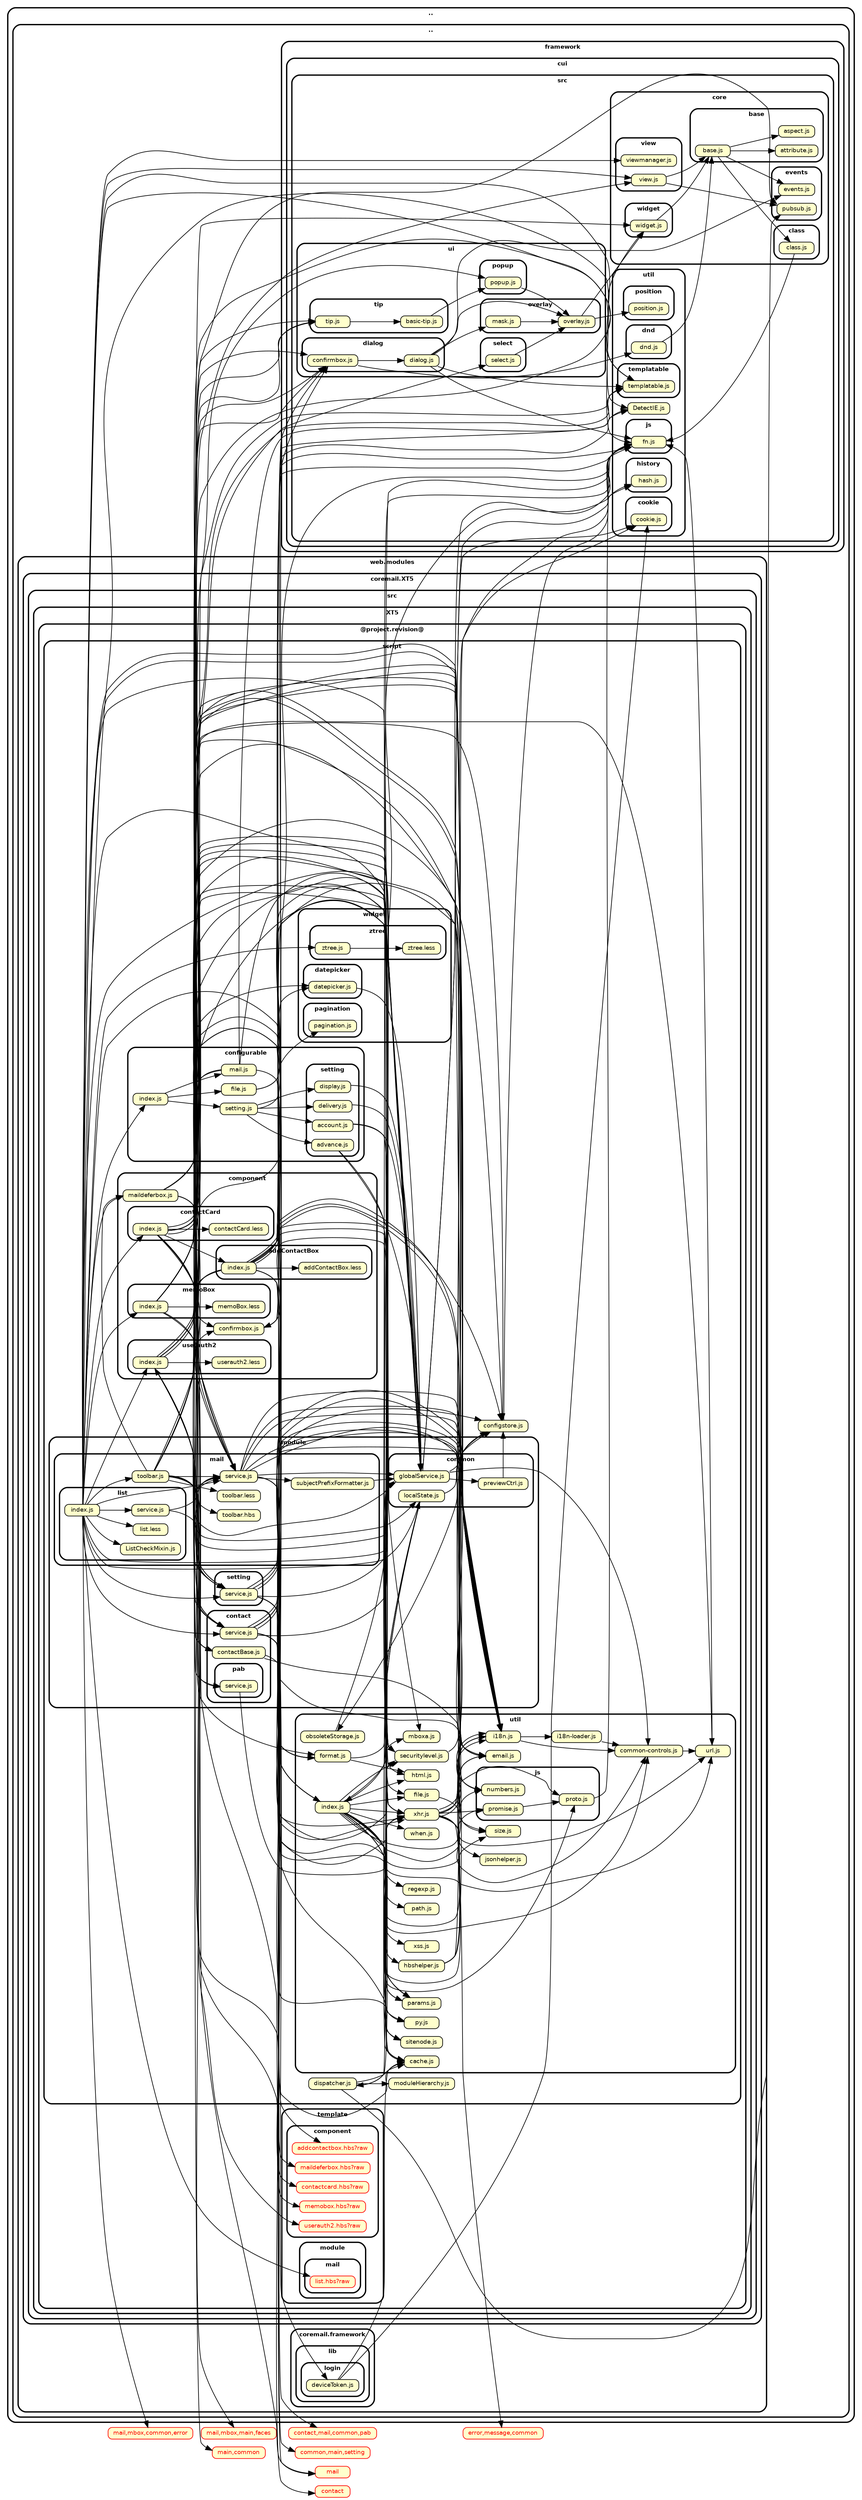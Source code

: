 digraph "dependency-cruiser output"{
    ordering=out
    rankdir=LR
    splines=true
    overlap=false
    nodesep=0.16
    ranksep=0.18
    fontname="Helvetica-bold"
    fontsize=9
    style="rounded,bold"
    compound=true
    node [shape=box style="rounded, filled" fillcolor="#ffffcc" height=0.2 fontname=Helvetica fontsize=9]
    edge [color=black arrowhead=normal fontname=Helvetica fontsize=9]

    subgraph "cluster_.." {label=".." subgraph "cluster_../.." {label=".." subgraph "cluster_../../framework" {label="framework" subgraph "cluster_../../framework/cui" {label="cui" subgraph "cluster_../../framework/cui/src" {label="src" subgraph "cluster_../../framework/cui/src/core" {label="core" subgraph "cluster_../../framework/cui/src/core/base" {label="base" "../../framework/cui/src/core/base/aspect.js" [label="aspect.js" URL="../../framework/cui/src/core/base/aspect.js"] } } } } } } }
    subgraph "cluster_.." {label=".." subgraph "cluster_../.." {label=".." subgraph "cluster_../../framework" {label="framework" subgraph "cluster_../../framework/cui" {label="cui" subgraph "cluster_../../framework/cui/src" {label="src" subgraph "cluster_../../framework/cui/src/core" {label="core" subgraph "cluster_../../framework/cui/src/core/base" {label="base" "../../framework/cui/src/core/base/attribute.js" [label="attribute.js" URL="../../framework/cui/src/core/base/attribute.js"] } } } } } } }
    subgraph "cluster_.." {label=".." subgraph "cluster_../.." {label=".." subgraph "cluster_../../framework" {label="framework" subgraph "cluster_../../framework/cui" {label="cui" subgraph "cluster_../../framework/cui/src" {label="src" subgraph "cluster_../../framework/cui/src/core" {label="core" subgraph "cluster_../../framework/cui/src/core/base" {label="base" "../../framework/cui/src/core/base/base.js" [label="base.js" URL="../../framework/cui/src/core/base/base.js"] } } } } } } }
    subgraph "cluster_.." {label=".." subgraph "cluster_../.." {label=".." subgraph "cluster_../../framework" {label="framework" subgraph "cluster_../../framework/cui" {label="cui" subgraph "cluster_../../framework/cui/src" {label="src" subgraph "cluster_../../framework/cui/src/core" {label="core" subgraph "cluster_../../framework/cui/src/core/class" {label="class" "../../framework/cui/src/core/class/class.js" [label="class.js" URL="../../framework/cui/src/core/class/class.js"] } } } } } } }
    subgraph "cluster_.." {label=".." subgraph "cluster_../.." {label=".." subgraph "cluster_../../framework" {label="framework" subgraph "cluster_../../framework/cui" {label="cui" subgraph "cluster_../../framework/cui/src" {label="src" subgraph "cluster_../../framework/cui/src/core" {label="core" subgraph "cluster_../../framework/cui/src/core/events" {label="events" "../../framework/cui/src/core/events/events.js" [label="events.js" URL="../../framework/cui/src/core/events/events.js"] } } } } } } }
    subgraph "cluster_.." {label=".." subgraph "cluster_../.." {label=".." subgraph "cluster_../../framework" {label="framework" subgraph "cluster_../../framework/cui" {label="cui" subgraph "cluster_../../framework/cui/src" {label="src" subgraph "cluster_../../framework/cui/src/core" {label="core" subgraph "cluster_../../framework/cui/src/core/events" {label="events" "../../framework/cui/src/core/events/pubsub.js" [label="pubsub.js" URL="../../framework/cui/src/core/events/pubsub.js"] } } } } } } }
    subgraph "cluster_.." {label=".." subgraph "cluster_../.." {label=".." subgraph "cluster_../../framework" {label="framework" subgraph "cluster_../../framework/cui" {label="cui" subgraph "cluster_../../framework/cui/src" {label="src" subgraph "cluster_../../framework/cui/src/core" {label="core" subgraph "cluster_../../framework/cui/src/core/view" {label="view" "../../framework/cui/src/core/view/view.js" [label="view.js" URL="../../framework/cui/src/core/view/view.js"] } } } } } } }
    subgraph "cluster_.." {label=".." subgraph "cluster_../.." {label=".." subgraph "cluster_../../framework" {label="framework" subgraph "cluster_../../framework/cui" {label="cui" subgraph "cluster_../../framework/cui/src" {label="src" subgraph "cluster_../../framework/cui/src/core" {label="core" subgraph "cluster_../../framework/cui/src/core/view" {label="view" "../../framework/cui/src/core/view/viewmanager.js" [label="viewmanager.js" URL="../../framework/cui/src/core/view/viewmanager.js"] } } } } } } }
    subgraph "cluster_.." {label=".." subgraph "cluster_../.." {label=".." subgraph "cluster_../../framework" {label="framework" subgraph "cluster_../../framework/cui" {label="cui" subgraph "cluster_../../framework/cui/src" {label="src" subgraph "cluster_../../framework/cui/src/core" {label="core" subgraph "cluster_../../framework/cui/src/core/widget" {label="widget" "../../framework/cui/src/core/widget/widget.js" [label="widget.js" URL="../../framework/cui/src/core/widget/widget.js"] } } } } } } }
    subgraph "cluster_.." {label=".." subgraph "cluster_../.." {label=".." subgraph "cluster_../../framework" {label="framework" subgraph "cluster_../../framework/cui" {label="cui" subgraph "cluster_../../framework/cui/src" {label="src" subgraph "cluster_../../framework/cui/src/ui" {label="ui" subgraph "cluster_../../framework/cui/src/ui/dialog" {label="dialog" "../../framework/cui/src/ui/dialog/confirmbox.js" [label="confirmbox.js" URL="../../framework/cui/src/ui/dialog/confirmbox.js"] } } } } } } }
    subgraph "cluster_.." {label=".." subgraph "cluster_../.." {label=".." subgraph "cluster_../../framework" {label="framework" subgraph "cluster_../../framework/cui" {label="cui" subgraph "cluster_../../framework/cui/src" {label="src" subgraph "cluster_../../framework/cui/src/ui" {label="ui" subgraph "cluster_../../framework/cui/src/ui/dialog" {label="dialog" "../../framework/cui/src/ui/dialog/dialog.js" [label="dialog.js" URL="../../framework/cui/src/ui/dialog/dialog.js"] } } } } } } }
    subgraph "cluster_.." {label=".." subgraph "cluster_../.." {label=".." subgraph "cluster_../../framework" {label="framework" subgraph "cluster_../../framework/cui" {label="cui" subgraph "cluster_../../framework/cui/src" {label="src" subgraph "cluster_../../framework/cui/src/ui" {label="ui" subgraph "cluster_../../framework/cui/src/ui/overlay" {label="overlay" "../../framework/cui/src/ui/overlay/mask.js" [label="mask.js" URL="../../framework/cui/src/ui/overlay/mask.js"] } } } } } } }
    subgraph "cluster_.." {label=".." subgraph "cluster_../.." {label=".." subgraph "cluster_../../framework" {label="framework" subgraph "cluster_../../framework/cui" {label="cui" subgraph "cluster_../../framework/cui/src" {label="src" subgraph "cluster_../../framework/cui/src/ui" {label="ui" subgraph "cluster_../../framework/cui/src/ui/overlay" {label="overlay" "../../framework/cui/src/ui/overlay/overlay.js" [label="overlay.js" URL="../../framework/cui/src/ui/overlay/overlay.js"] } } } } } } }
    subgraph "cluster_.." {label=".." subgraph "cluster_../.." {label=".." subgraph "cluster_../../framework" {label="framework" subgraph "cluster_../../framework/cui" {label="cui" subgraph "cluster_../../framework/cui/src" {label="src" subgraph "cluster_../../framework/cui/src/ui" {label="ui" subgraph "cluster_../../framework/cui/src/ui/popup" {label="popup" "../../framework/cui/src/ui/popup/popup.js" [label="popup.js" URL="../../framework/cui/src/ui/popup/popup.js"] } } } } } } }
    subgraph "cluster_.." {label=".." subgraph "cluster_../.." {label=".." subgraph "cluster_../../framework" {label="framework" subgraph "cluster_../../framework/cui" {label="cui" subgraph "cluster_../../framework/cui/src" {label="src" subgraph "cluster_../../framework/cui/src/ui" {label="ui" subgraph "cluster_../../framework/cui/src/ui/select" {label="select" "../../framework/cui/src/ui/select/select.js" [label="select.js" URL="../../framework/cui/src/ui/select/select.js"] } } } } } } }
    subgraph "cluster_.." {label=".." subgraph "cluster_../.." {label=".." subgraph "cluster_../../framework" {label="framework" subgraph "cluster_../../framework/cui" {label="cui" subgraph "cluster_../../framework/cui/src" {label="src" subgraph "cluster_../../framework/cui/src/ui" {label="ui" subgraph "cluster_../../framework/cui/src/ui/tip" {label="tip" "../../framework/cui/src/ui/tip/basic-tip.js" [label="basic-tip.js" URL="../../framework/cui/src/ui/tip/basic-tip.js"] } } } } } } }
    subgraph "cluster_.." {label=".." subgraph "cluster_../.." {label=".." subgraph "cluster_../../framework" {label="framework" subgraph "cluster_../../framework/cui" {label="cui" subgraph "cluster_../../framework/cui/src" {label="src" subgraph "cluster_../../framework/cui/src/ui" {label="ui" subgraph "cluster_../../framework/cui/src/ui/tip" {label="tip" "../../framework/cui/src/ui/tip/tip.js" [label="tip.js" URL="../../framework/cui/src/ui/tip/tip.js"] } } } } } } }
    subgraph "cluster_.." {label=".." subgraph "cluster_../.." {label=".." subgraph "cluster_../../framework" {label="framework" subgraph "cluster_../../framework/cui" {label="cui" subgraph "cluster_../../framework/cui/src" {label="src" subgraph "cluster_../../framework/cui/src/util" {label="util" "../../framework/cui/src/util/DetectIE.js" [label="DetectIE.js" URL="../../framework/cui/src/util/DetectIE.js"] } } } } } }
    subgraph "cluster_.." {label=".." subgraph "cluster_../.." {label=".." subgraph "cluster_../../framework" {label="framework" subgraph "cluster_../../framework/cui" {label="cui" subgraph "cluster_../../framework/cui/src" {label="src" subgraph "cluster_../../framework/cui/src/util" {label="util" subgraph "cluster_../../framework/cui/src/util/cookie" {label="cookie" "../../framework/cui/src/util/cookie/cookie.js" [label="cookie.js" URL="../../framework/cui/src/util/cookie/cookie.js"] } } } } } } }
    subgraph "cluster_.." {label=".." subgraph "cluster_../.." {label=".." subgraph "cluster_../../framework" {label="framework" subgraph "cluster_../../framework/cui" {label="cui" subgraph "cluster_../../framework/cui/src" {label="src" subgraph "cluster_../../framework/cui/src/util" {label="util" subgraph "cluster_../../framework/cui/src/util/dnd" {label="dnd" "../../framework/cui/src/util/dnd/dnd.js" [label="dnd.js" URL="../../framework/cui/src/util/dnd/dnd.js"] } } } } } } }
    subgraph "cluster_.." {label=".." subgraph "cluster_../.." {label=".." subgraph "cluster_../../framework" {label="framework" subgraph "cluster_../../framework/cui" {label="cui" subgraph "cluster_../../framework/cui/src" {label="src" subgraph "cluster_../../framework/cui/src/util" {label="util" subgraph "cluster_../../framework/cui/src/util/history" {label="history" "../../framework/cui/src/util/history/hash.js" [label="hash.js" URL="../../framework/cui/src/util/history/hash.js"] } } } } } } }
    subgraph "cluster_.." {label=".." subgraph "cluster_../.." {label=".." subgraph "cluster_../../framework" {label="framework" subgraph "cluster_../../framework/cui" {label="cui" subgraph "cluster_../../framework/cui/src" {label="src" subgraph "cluster_../../framework/cui/src/util" {label="util" subgraph "cluster_../../framework/cui/src/util/js" {label="js" "../../framework/cui/src/util/js/fn.js" [label="fn.js" URL="../../framework/cui/src/util/js/fn.js"] } } } } } } }
    subgraph "cluster_.." {label=".." subgraph "cluster_../.." {label=".." subgraph "cluster_../../framework" {label="framework" subgraph "cluster_../../framework/cui" {label="cui" subgraph "cluster_../../framework/cui/src" {label="src" subgraph "cluster_../../framework/cui/src/util" {label="util" subgraph "cluster_../../framework/cui/src/util/position" {label="position" "../../framework/cui/src/util/position/position.js" [label="position.js" URL="../../framework/cui/src/util/position/position.js"] } } } } } } }
    subgraph "cluster_.." {label=".." subgraph "cluster_../.." {label=".." subgraph "cluster_../../framework" {label="framework" subgraph "cluster_../../framework/cui" {label="cui" subgraph "cluster_../../framework/cui/src" {label="src" subgraph "cluster_../../framework/cui/src/util" {label="util" subgraph "cluster_../../framework/cui/src/util/templatable" {label="templatable" "../../framework/cui/src/util/templatable/templatable.js" [label="templatable.js" URL="../../framework/cui/src/util/templatable/templatable.js"] } } } } } } }
    subgraph "cluster_.." {label=".." subgraph "cluster_../.." {label=".." subgraph "cluster_../../web.modules" {label="web.modules" subgraph "cluster_../../web.modules/coremail.XT5" {label="coremail.XT5" subgraph "cluster_../../web.modules/coremail.XT5/src" {label="src" subgraph "cluster_../../web.modules/coremail.XT5/src/XT5" {label="XT5" subgraph "cluster_../../web.modules/coremail.XT5/src/XT5/@project.revision@" {label="@project.revision@" subgraph "cluster_../../web.modules/coremail.XT5/src/XT5/@project.revision@/script" {label="script" subgraph "cluster_../../web.modules/coremail.XT5/src/XT5/@project.revision@/script/component" {label="component" subgraph "cluster_../../web.modules/coremail.XT5/src/XT5/@project.revision@/script/component/addContactBox" {label="addContactBox" "../../web.modules/coremail.XT5/src/XT5/@project.revision@/script/component/addContactBox/addContactBox.less" [label="addContactBox.less" URL="../../web.modules/coremail.XT5/src/XT5/@project.revision@/script/component/addContactBox/addContactBox.less"] } } } } } } } } } }
    subgraph "cluster_.." {label=".." subgraph "cluster_../.." {label=".." subgraph "cluster_../../web.modules" {label="web.modules" subgraph "cluster_../../web.modules/coremail.XT5" {label="coremail.XT5" subgraph "cluster_../../web.modules/coremail.XT5/src" {label="src" subgraph "cluster_../../web.modules/coremail.XT5/src/XT5" {label="XT5" subgraph "cluster_../../web.modules/coremail.XT5/src/XT5/@project.revision@" {label="@project.revision@" subgraph "cluster_../../web.modules/coremail.XT5/src/XT5/@project.revision@/script" {label="script" subgraph "cluster_../../web.modules/coremail.XT5/src/XT5/@project.revision@/script/component" {label="component" subgraph "cluster_../../web.modules/coremail.XT5/src/XT5/@project.revision@/script/component/addContactBox" {label="addContactBox" "../../web.modules/coremail.XT5/src/XT5/@project.revision@/script/component/addContactBox/index.js" [label="index.js" URL="../../web.modules/coremail.XT5/src/XT5/@project.revision@/script/component/addContactBox/index.js"] } } } } } } } } } }
    subgraph "cluster_.." {label=".." subgraph "cluster_../.." {label=".." subgraph "cluster_../../web.modules" {label="web.modules" subgraph "cluster_../../web.modules/coremail.XT5" {label="coremail.XT5" subgraph "cluster_../../web.modules/coremail.XT5/src" {label="src" subgraph "cluster_../../web.modules/coremail.XT5/src/XT5" {label="XT5" subgraph "cluster_../../web.modules/coremail.XT5/src/XT5/@project.revision@" {label="@project.revision@" subgraph "cluster_../../web.modules/coremail.XT5/src/XT5/@project.revision@/script" {label="script" subgraph "cluster_../../web.modules/coremail.XT5/src/XT5/@project.revision@/script/component" {label="component" "../../web.modules/coremail.XT5/src/XT5/@project.revision@/script/component/confirmbox.js" [label="confirmbox.js" URL="../../web.modules/coremail.XT5/src/XT5/@project.revision@/script/component/confirmbox.js"] } } } } } } } } }
    subgraph "cluster_.." {label=".." subgraph "cluster_../.." {label=".." subgraph "cluster_../../web.modules" {label="web.modules" subgraph "cluster_../../web.modules/coremail.XT5" {label="coremail.XT5" subgraph "cluster_../../web.modules/coremail.XT5/src" {label="src" subgraph "cluster_../../web.modules/coremail.XT5/src/XT5" {label="XT5" subgraph "cluster_../../web.modules/coremail.XT5/src/XT5/@project.revision@" {label="@project.revision@" subgraph "cluster_../../web.modules/coremail.XT5/src/XT5/@project.revision@/script" {label="script" subgraph "cluster_../../web.modules/coremail.XT5/src/XT5/@project.revision@/script/component" {label="component" subgraph "cluster_../../web.modules/coremail.XT5/src/XT5/@project.revision@/script/component/contactCard" {label="contactCard" "../../web.modules/coremail.XT5/src/XT5/@project.revision@/script/component/contactCard/contactCard.less" [label="contactCard.less" URL="../../web.modules/coremail.XT5/src/XT5/@project.revision@/script/component/contactCard/contactCard.less"] } } } } } } } } } }
    subgraph "cluster_.." {label=".." subgraph "cluster_../.." {label=".." subgraph "cluster_../../web.modules" {label="web.modules" subgraph "cluster_../../web.modules/coremail.XT5" {label="coremail.XT5" subgraph "cluster_../../web.modules/coremail.XT5/src" {label="src" subgraph "cluster_../../web.modules/coremail.XT5/src/XT5" {label="XT5" subgraph "cluster_../../web.modules/coremail.XT5/src/XT5/@project.revision@" {label="@project.revision@" subgraph "cluster_../../web.modules/coremail.XT5/src/XT5/@project.revision@/script" {label="script" subgraph "cluster_../../web.modules/coremail.XT5/src/XT5/@project.revision@/script/component" {label="component" subgraph "cluster_../../web.modules/coremail.XT5/src/XT5/@project.revision@/script/component/contactCard" {label="contactCard" "../../web.modules/coremail.XT5/src/XT5/@project.revision@/script/component/contactCard/index.js" [label="index.js" URL="../../web.modules/coremail.XT5/src/XT5/@project.revision@/script/component/contactCard/index.js"] } } } } } } } } } }
    subgraph "cluster_.." {label=".." subgraph "cluster_../.." {label=".." subgraph "cluster_../../web.modules" {label="web.modules" subgraph "cluster_../../web.modules/coremail.XT5" {label="coremail.XT5" subgraph "cluster_../../web.modules/coremail.XT5/src" {label="src" subgraph "cluster_../../web.modules/coremail.XT5/src/XT5" {label="XT5" subgraph "cluster_../../web.modules/coremail.XT5/src/XT5/@project.revision@" {label="@project.revision@" subgraph "cluster_../../web.modules/coremail.XT5/src/XT5/@project.revision@/script" {label="script" subgraph "cluster_../../web.modules/coremail.XT5/src/XT5/@project.revision@/script/component" {label="component" "../../web.modules/coremail.XT5/src/XT5/@project.revision@/script/component/maildeferbox.js" [label="maildeferbox.js" URL="../../web.modules/coremail.XT5/src/XT5/@project.revision@/script/component/maildeferbox.js"] } } } } } } } } }
    subgraph "cluster_.." {label=".." subgraph "cluster_../.." {label=".." subgraph "cluster_../../web.modules" {label="web.modules" subgraph "cluster_../../web.modules/coremail.XT5" {label="coremail.XT5" subgraph "cluster_../../web.modules/coremail.XT5/src" {label="src" subgraph "cluster_../../web.modules/coremail.XT5/src/XT5" {label="XT5" subgraph "cluster_../../web.modules/coremail.XT5/src/XT5/@project.revision@" {label="@project.revision@" subgraph "cluster_../../web.modules/coremail.XT5/src/XT5/@project.revision@/script" {label="script" subgraph "cluster_../../web.modules/coremail.XT5/src/XT5/@project.revision@/script/component" {label="component" subgraph "cluster_../../web.modules/coremail.XT5/src/XT5/@project.revision@/script/component/memoBox" {label="memoBox" "../../web.modules/coremail.XT5/src/XT5/@project.revision@/script/component/memoBox/index.js" [label="index.js" URL="../../web.modules/coremail.XT5/src/XT5/@project.revision@/script/component/memoBox/index.js"] } } } } } } } } } }
    subgraph "cluster_.." {label=".." subgraph "cluster_../.." {label=".." subgraph "cluster_../../web.modules" {label="web.modules" subgraph "cluster_../../web.modules/coremail.XT5" {label="coremail.XT5" subgraph "cluster_../../web.modules/coremail.XT5/src" {label="src" subgraph "cluster_../../web.modules/coremail.XT5/src/XT5" {label="XT5" subgraph "cluster_../../web.modules/coremail.XT5/src/XT5/@project.revision@" {label="@project.revision@" subgraph "cluster_../../web.modules/coremail.XT5/src/XT5/@project.revision@/script" {label="script" subgraph "cluster_../../web.modules/coremail.XT5/src/XT5/@project.revision@/script/component" {label="component" subgraph "cluster_../../web.modules/coremail.XT5/src/XT5/@project.revision@/script/component/memoBox" {label="memoBox" "../../web.modules/coremail.XT5/src/XT5/@project.revision@/script/component/memoBox/memoBox.less" [label="memoBox.less" URL="../../web.modules/coremail.XT5/src/XT5/@project.revision@/script/component/memoBox/memoBox.less"] } } } } } } } } } }
    subgraph "cluster_.." {label=".." subgraph "cluster_../.." {label=".." subgraph "cluster_../../web.modules" {label="web.modules" subgraph "cluster_../../web.modules/coremail.XT5" {label="coremail.XT5" subgraph "cluster_../../web.modules/coremail.XT5/src" {label="src" subgraph "cluster_../../web.modules/coremail.XT5/src/XT5" {label="XT5" subgraph "cluster_../../web.modules/coremail.XT5/src/XT5/@project.revision@" {label="@project.revision@" subgraph "cluster_../../web.modules/coremail.XT5/src/XT5/@project.revision@/script" {label="script" subgraph "cluster_../../web.modules/coremail.XT5/src/XT5/@project.revision@/script/component" {label="component" subgraph "cluster_../../web.modules/coremail.XT5/src/XT5/@project.revision@/script/component/userauth2" {label="userauth2" "../../web.modules/coremail.XT5/src/XT5/@project.revision@/script/component/userauth2/index.js" [label="index.js" URL="../../web.modules/coremail.XT5/src/XT5/@project.revision@/script/component/userauth2/index.js"] } } } } } } } } } }
    subgraph "cluster_.." {label=".." subgraph "cluster_../.." {label=".." subgraph "cluster_../../web.modules" {label="web.modules" subgraph "cluster_../../web.modules/coremail.XT5" {label="coremail.XT5" subgraph "cluster_../../web.modules/coremail.XT5/src" {label="src" subgraph "cluster_../../web.modules/coremail.XT5/src/XT5" {label="XT5" subgraph "cluster_../../web.modules/coremail.XT5/src/XT5/@project.revision@" {label="@project.revision@" subgraph "cluster_../../web.modules/coremail.XT5/src/XT5/@project.revision@/script" {label="script" subgraph "cluster_../../web.modules/coremail.XT5/src/XT5/@project.revision@/script/component" {label="component" subgraph "cluster_../../web.modules/coremail.XT5/src/XT5/@project.revision@/script/component/userauth2" {label="userauth2" "../../web.modules/coremail.XT5/src/XT5/@project.revision@/script/component/userauth2/userauth2.less" [label="userauth2.less" URL="../../web.modules/coremail.XT5/src/XT5/@project.revision@/script/component/userauth2/userauth2.less"] } } } } } } } } } }
    subgraph "cluster_.." {label=".." subgraph "cluster_../.." {label=".." subgraph "cluster_../../web.modules" {label="web.modules" subgraph "cluster_../../web.modules/coremail.XT5" {label="coremail.XT5" subgraph "cluster_../../web.modules/coremail.XT5/src" {label="src" subgraph "cluster_../../web.modules/coremail.XT5/src/XT5" {label="XT5" subgraph "cluster_../../web.modules/coremail.XT5/src/XT5/@project.revision@" {label="@project.revision@" subgraph "cluster_../../web.modules/coremail.XT5/src/XT5/@project.revision@/script" {label="script" "../../web.modules/coremail.XT5/src/XT5/@project.revision@/script/configstore.js" [label="configstore.js" URL="../../web.modules/coremail.XT5/src/XT5/@project.revision@/script/configstore.js"] } } } } } } } }
    subgraph "cluster_.." {label=".." subgraph "cluster_../.." {label=".." subgraph "cluster_../../web.modules" {label="web.modules" subgraph "cluster_../../web.modules/coremail.XT5" {label="coremail.XT5" subgraph "cluster_../../web.modules/coremail.XT5/src" {label="src" subgraph "cluster_../../web.modules/coremail.XT5/src/XT5" {label="XT5" subgraph "cluster_../../web.modules/coremail.XT5/src/XT5/@project.revision@" {label="@project.revision@" subgraph "cluster_../../web.modules/coremail.XT5/src/XT5/@project.revision@/script" {label="script" subgraph "cluster_../../web.modules/coremail.XT5/src/XT5/@project.revision@/script/configurable" {label="configurable" "../../web.modules/coremail.XT5/src/XT5/@project.revision@/script/configurable/file.js" [label="file.js" URL="../../web.modules/coremail.XT5/src/XT5/@project.revision@/script/configurable/file.js"] } } } } } } } } }
    subgraph "cluster_.." {label=".." subgraph "cluster_../.." {label=".." subgraph "cluster_../../web.modules" {label="web.modules" subgraph "cluster_../../web.modules/coremail.XT5" {label="coremail.XT5" subgraph "cluster_../../web.modules/coremail.XT5/src" {label="src" subgraph "cluster_../../web.modules/coremail.XT5/src/XT5" {label="XT5" subgraph "cluster_../../web.modules/coremail.XT5/src/XT5/@project.revision@" {label="@project.revision@" subgraph "cluster_../../web.modules/coremail.XT5/src/XT5/@project.revision@/script" {label="script" subgraph "cluster_../../web.modules/coremail.XT5/src/XT5/@project.revision@/script/configurable" {label="configurable" "../../web.modules/coremail.XT5/src/XT5/@project.revision@/script/configurable/index.js" [label="index.js" URL="../../web.modules/coremail.XT5/src/XT5/@project.revision@/script/configurable/index.js"] } } } } } } } } }
    subgraph "cluster_.." {label=".." subgraph "cluster_../.." {label=".." subgraph "cluster_../../web.modules" {label="web.modules" subgraph "cluster_../../web.modules/coremail.XT5" {label="coremail.XT5" subgraph "cluster_../../web.modules/coremail.XT5/src" {label="src" subgraph "cluster_../../web.modules/coremail.XT5/src/XT5" {label="XT5" subgraph "cluster_../../web.modules/coremail.XT5/src/XT5/@project.revision@" {label="@project.revision@" subgraph "cluster_../../web.modules/coremail.XT5/src/XT5/@project.revision@/script" {label="script" subgraph "cluster_../../web.modules/coremail.XT5/src/XT5/@project.revision@/script/configurable" {label="configurable" "../../web.modules/coremail.XT5/src/XT5/@project.revision@/script/configurable/mail.js" [label="mail.js" URL="../../web.modules/coremail.XT5/src/XT5/@project.revision@/script/configurable/mail.js"] } } } } } } } } }
    subgraph "cluster_.." {label=".." subgraph "cluster_../.." {label=".." subgraph "cluster_../../web.modules" {label="web.modules" subgraph "cluster_../../web.modules/coremail.XT5" {label="coremail.XT5" subgraph "cluster_../../web.modules/coremail.XT5/src" {label="src" subgraph "cluster_../../web.modules/coremail.XT5/src/XT5" {label="XT5" subgraph "cluster_../../web.modules/coremail.XT5/src/XT5/@project.revision@" {label="@project.revision@" subgraph "cluster_../../web.modules/coremail.XT5/src/XT5/@project.revision@/script" {label="script" subgraph "cluster_../../web.modules/coremail.XT5/src/XT5/@project.revision@/script/configurable" {label="configurable" "../../web.modules/coremail.XT5/src/XT5/@project.revision@/script/configurable/setting.js" [label="setting.js" URL="../../web.modules/coremail.XT5/src/XT5/@project.revision@/script/configurable/setting.js"] } } } } } } } } }
    subgraph "cluster_.." {label=".." subgraph "cluster_../.." {label=".." subgraph "cluster_../../web.modules" {label="web.modules" subgraph "cluster_../../web.modules/coremail.XT5" {label="coremail.XT5" subgraph "cluster_../../web.modules/coremail.XT5/src" {label="src" subgraph "cluster_../../web.modules/coremail.XT5/src/XT5" {label="XT5" subgraph "cluster_../../web.modules/coremail.XT5/src/XT5/@project.revision@" {label="@project.revision@" subgraph "cluster_../../web.modules/coremail.XT5/src/XT5/@project.revision@/script" {label="script" subgraph "cluster_../../web.modules/coremail.XT5/src/XT5/@project.revision@/script/configurable" {label="configurable" subgraph "cluster_../../web.modules/coremail.XT5/src/XT5/@project.revision@/script/configurable/setting" {label="setting" "../../web.modules/coremail.XT5/src/XT5/@project.revision@/script/configurable/setting/account.js" [label="account.js" URL="../../web.modules/coremail.XT5/src/XT5/@project.revision@/script/configurable/setting/account.js"] } } } } } } } } } }
    subgraph "cluster_.." {label=".." subgraph "cluster_../.." {label=".." subgraph "cluster_../../web.modules" {label="web.modules" subgraph "cluster_../../web.modules/coremail.XT5" {label="coremail.XT5" subgraph "cluster_../../web.modules/coremail.XT5/src" {label="src" subgraph "cluster_../../web.modules/coremail.XT5/src/XT5" {label="XT5" subgraph "cluster_../../web.modules/coremail.XT5/src/XT5/@project.revision@" {label="@project.revision@" subgraph "cluster_../../web.modules/coremail.XT5/src/XT5/@project.revision@/script" {label="script" subgraph "cluster_../../web.modules/coremail.XT5/src/XT5/@project.revision@/script/configurable" {label="configurable" subgraph "cluster_../../web.modules/coremail.XT5/src/XT5/@project.revision@/script/configurable/setting" {label="setting" "../../web.modules/coremail.XT5/src/XT5/@project.revision@/script/configurable/setting/advance.js" [label="advance.js" URL="../../web.modules/coremail.XT5/src/XT5/@project.revision@/script/configurable/setting/advance.js"] } } } } } } } } } }
    subgraph "cluster_.." {label=".." subgraph "cluster_../.." {label=".." subgraph "cluster_../../web.modules" {label="web.modules" subgraph "cluster_../../web.modules/coremail.XT5" {label="coremail.XT5" subgraph "cluster_../../web.modules/coremail.XT5/src" {label="src" subgraph "cluster_../../web.modules/coremail.XT5/src/XT5" {label="XT5" subgraph "cluster_../../web.modules/coremail.XT5/src/XT5/@project.revision@" {label="@project.revision@" subgraph "cluster_../../web.modules/coremail.XT5/src/XT5/@project.revision@/script" {label="script" subgraph "cluster_../../web.modules/coremail.XT5/src/XT5/@project.revision@/script/configurable" {label="configurable" subgraph "cluster_../../web.modules/coremail.XT5/src/XT5/@project.revision@/script/configurable/setting" {label="setting" "../../web.modules/coremail.XT5/src/XT5/@project.revision@/script/configurable/setting/delivery.js" [label="delivery.js" URL="../../web.modules/coremail.XT5/src/XT5/@project.revision@/script/configurable/setting/delivery.js"] } } } } } } } } } }
    subgraph "cluster_.." {label=".." subgraph "cluster_../.." {label=".." subgraph "cluster_../../web.modules" {label="web.modules" subgraph "cluster_../../web.modules/coremail.XT5" {label="coremail.XT5" subgraph "cluster_../../web.modules/coremail.XT5/src" {label="src" subgraph "cluster_../../web.modules/coremail.XT5/src/XT5" {label="XT5" subgraph "cluster_../../web.modules/coremail.XT5/src/XT5/@project.revision@" {label="@project.revision@" subgraph "cluster_../../web.modules/coremail.XT5/src/XT5/@project.revision@/script" {label="script" subgraph "cluster_../../web.modules/coremail.XT5/src/XT5/@project.revision@/script/configurable" {label="configurable" subgraph "cluster_../../web.modules/coremail.XT5/src/XT5/@project.revision@/script/configurable/setting" {label="setting" "../../web.modules/coremail.XT5/src/XT5/@project.revision@/script/configurable/setting/display.js" [label="display.js" URL="../../web.modules/coremail.XT5/src/XT5/@project.revision@/script/configurable/setting/display.js"] } } } } } } } } } }
    subgraph "cluster_.." {label=".." subgraph "cluster_../.." {label=".." subgraph "cluster_../../web.modules" {label="web.modules" subgraph "cluster_../../web.modules/coremail.XT5" {label="coremail.XT5" subgraph "cluster_../../web.modules/coremail.XT5/src" {label="src" subgraph "cluster_../../web.modules/coremail.XT5/src/XT5" {label="XT5" subgraph "cluster_../../web.modules/coremail.XT5/src/XT5/@project.revision@" {label="@project.revision@" subgraph "cluster_../../web.modules/coremail.XT5/src/XT5/@project.revision@/script" {label="script" "../../web.modules/coremail.XT5/src/XT5/@project.revision@/script/dispatcher.js" [label="dispatcher.js" URL="../../web.modules/coremail.XT5/src/XT5/@project.revision@/script/dispatcher.js"] } } } } } } } }
    subgraph "cluster_.." {label=".." subgraph "cluster_../.." {label=".." subgraph "cluster_../../web.modules" {label="web.modules" subgraph "cluster_../../web.modules/coremail.XT5" {label="coremail.XT5" subgraph "cluster_../../web.modules/coremail.XT5/src" {label="src" subgraph "cluster_../../web.modules/coremail.XT5/src/XT5" {label="XT5" subgraph "cluster_../../web.modules/coremail.XT5/src/XT5/@project.revision@" {label="@project.revision@" subgraph "cluster_../../web.modules/coremail.XT5/src/XT5/@project.revision@/script" {label="script" subgraph "cluster_../../web.modules/coremail.XT5/src/XT5/@project.revision@/script/module" {label="module" subgraph "cluster_../../web.modules/coremail.XT5/src/XT5/@project.revision@/script/module/common" {label="common" "../../web.modules/coremail.XT5/src/XT5/@project.revision@/script/module/common/globalService.js" [label="globalService.js" URL="../../web.modules/coremail.XT5/src/XT5/@project.revision@/script/module/common/globalService.js"] } } } } } } } } } }
    subgraph "cluster_.." {label=".." subgraph "cluster_../.." {label=".." subgraph "cluster_../../web.modules" {label="web.modules" subgraph "cluster_../../web.modules/coremail.XT5" {label="coremail.XT5" subgraph "cluster_../../web.modules/coremail.XT5/src" {label="src" subgraph "cluster_../../web.modules/coremail.XT5/src/XT5" {label="XT5" subgraph "cluster_../../web.modules/coremail.XT5/src/XT5/@project.revision@" {label="@project.revision@" subgraph "cluster_../../web.modules/coremail.XT5/src/XT5/@project.revision@/script" {label="script" subgraph "cluster_../../web.modules/coremail.XT5/src/XT5/@project.revision@/script/module" {label="module" subgraph "cluster_../../web.modules/coremail.XT5/src/XT5/@project.revision@/script/module/common" {label="common" "../../web.modules/coremail.XT5/src/XT5/@project.revision@/script/module/common/localState.js" [label="localState.js" URL="../../web.modules/coremail.XT5/src/XT5/@project.revision@/script/module/common/localState.js"] } } } } } } } } } }
    subgraph "cluster_.." {label=".." subgraph "cluster_../.." {label=".." subgraph "cluster_../../web.modules" {label="web.modules" subgraph "cluster_../../web.modules/coremail.XT5" {label="coremail.XT5" subgraph "cluster_../../web.modules/coremail.XT5/src" {label="src" subgraph "cluster_../../web.modules/coremail.XT5/src/XT5" {label="XT5" subgraph "cluster_../../web.modules/coremail.XT5/src/XT5/@project.revision@" {label="@project.revision@" subgraph "cluster_../../web.modules/coremail.XT5/src/XT5/@project.revision@/script" {label="script" subgraph "cluster_../../web.modules/coremail.XT5/src/XT5/@project.revision@/script/module" {label="module" subgraph "cluster_../../web.modules/coremail.XT5/src/XT5/@project.revision@/script/module/common" {label="common" "../../web.modules/coremail.XT5/src/XT5/@project.revision@/script/module/common/previewCtrl.js" [label="previewCtrl.js" URL="../../web.modules/coremail.XT5/src/XT5/@project.revision@/script/module/common/previewCtrl.js"] } } } } } } } } } }
    subgraph "cluster_.." {label=".." subgraph "cluster_../.." {label=".." subgraph "cluster_../../web.modules" {label="web.modules" subgraph "cluster_../../web.modules/coremail.XT5" {label="coremail.XT5" subgraph "cluster_../../web.modules/coremail.XT5/src" {label="src" subgraph "cluster_../../web.modules/coremail.XT5/src/XT5" {label="XT5" subgraph "cluster_../../web.modules/coremail.XT5/src/XT5/@project.revision@" {label="@project.revision@" subgraph "cluster_../../web.modules/coremail.XT5/src/XT5/@project.revision@/script" {label="script" subgraph "cluster_../../web.modules/coremail.XT5/src/XT5/@project.revision@/script/module" {label="module" subgraph "cluster_../../web.modules/coremail.XT5/src/XT5/@project.revision@/script/module/contact" {label="contact" "../../web.modules/coremail.XT5/src/XT5/@project.revision@/script/module/contact/contactBase.js" [label="contactBase.js" URL="../../web.modules/coremail.XT5/src/XT5/@project.revision@/script/module/contact/contactBase.js"] } } } } } } } } } }
    subgraph "cluster_.." {label=".." subgraph "cluster_../.." {label=".." subgraph "cluster_../../web.modules" {label="web.modules" subgraph "cluster_../../web.modules/coremail.XT5" {label="coremail.XT5" subgraph "cluster_../../web.modules/coremail.XT5/src" {label="src" subgraph "cluster_../../web.modules/coremail.XT5/src/XT5" {label="XT5" subgraph "cluster_../../web.modules/coremail.XT5/src/XT5/@project.revision@" {label="@project.revision@" subgraph "cluster_../../web.modules/coremail.XT5/src/XT5/@project.revision@/script" {label="script" subgraph "cluster_../../web.modules/coremail.XT5/src/XT5/@project.revision@/script/module" {label="module" subgraph "cluster_../../web.modules/coremail.XT5/src/XT5/@project.revision@/script/module/contact" {label="contact" subgraph "cluster_../../web.modules/coremail.XT5/src/XT5/@project.revision@/script/module/contact/pab" {label="pab" "../../web.modules/coremail.XT5/src/XT5/@project.revision@/script/module/contact/pab/service.js" [label="service.js" URL="../../web.modules/coremail.XT5/src/XT5/@project.revision@/script/module/contact/pab/service.js"] } } } } } } } } } } }
    subgraph "cluster_.." {label=".." subgraph "cluster_../.." {label=".." subgraph "cluster_../../web.modules" {label="web.modules" subgraph "cluster_../../web.modules/coremail.XT5" {label="coremail.XT5" subgraph "cluster_../../web.modules/coremail.XT5/src" {label="src" subgraph "cluster_../../web.modules/coremail.XT5/src/XT5" {label="XT5" subgraph "cluster_../../web.modules/coremail.XT5/src/XT5/@project.revision@" {label="@project.revision@" subgraph "cluster_../../web.modules/coremail.XT5/src/XT5/@project.revision@/script" {label="script" subgraph "cluster_../../web.modules/coremail.XT5/src/XT5/@project.revision@/script/module" {label="module" subgraph "cluster_../../web.modules/coremail.XT5/src/XT5/@project.revision@/script/module/contact" {label="contact" "../../web.modules/coremail.XT5/src/XT5/@project.revision@/script/module/contact/service.js" [label="service.js" URL="../../web.modules/coremail.XT5/src/XT5/@project.revision@/script/module/contact/service.js"] } } } } } } } } } }
    subgraph "cluster_.." {label=".." subgraph "cluster_../.." {label=".." subgraph "cluster_../../web.modules" {label="web.modules" subgraph "cluster_../../web.modules/coremail.XT5" {label="coremail.XT5" subgraph "cluster_../../web.modules/coremail.XT5/src" {label="src" subgraph "cluster_../../web.modules/coremail.XT5/src/XT5" {label="XT5" subgraph "cluster_../../web.modules/coremail.XT5/src/XT5/@project.revision@" {label="@project.revision@" subgraph "cluster_../../web.modules/coremail.XT5/src/XT5/@project.revision@/script" {label="script" subgraph "cluster_../../web.modules/coremail.XT5/src/XT5/@project.revision@/script/module" {label="module" subgraph "cluster_../../web.modules/coremail.XT5/src/XT5/@project.revision@/script/module/mail" {label="mail" subgraph "cluster_../../web.modules/coremail.XT5/src/XT5/@project.revision@/script/module/mail/list" {label="list" "../../web.modules/coremail.XT5/src/XT5/@project.revision@/script/module/mail/list/ListCheckMixin.js" [label="ListCheckMixin.js" URL="../../web.modules/coremail.XT5/src/XT5/@project.revision@/script/module/mail/list/ListCheckMixin.js"] } } } } } } } } } } }
    subgraph "cluster_.." {label=".." subgraph "cluster_../.." {label=".." subgraph "cluster_../../web.modules" {label="web.modules" subgraph "cluster_../../web.modules/coremail.XT5" {label="coremail.XT5" subgraph "cluster_../../web.modules/coremail.XT5/src" {label="src" subgraph "cluster_../../web.modules/coremail.XT5/src/XT5" {label="XT5" subgraph "cluster_../../web.modules/coremail.XT5/src/XT5/@project.revision@" {label="@project.revision@" subgraph "cluster_../../web.modules/coremail.XT5/src/XT5/@project.revision@/script" {label="script" subgraph "cluster_../../web.modules/coremail.XT5/src/XT5/@project.revision@/script/module" {label="module" subgraph "cluster_../../web.modules/coremail.XT5/src/XT5/@project.revision@/script/module/mail" {label="mail" subgraph "cluster_../../web.modules/coremail.XT5/src/XT5/@project.revision@/script/module/mail/list" {label="list" "../../web.modules/coremail.XT5/src/XT5/@project.revision@/script/module/mail/list/index.js" [label="index.js" URL="../../web.modules/coremail.XT5/src/XT5/@project.revision@/script/module/mail/list/index.js"] } } } } } } } } } } }
    subgraph "cluster_.." {label=".." subgraph "cluster_../.." {label=".." subgraph "cluster_../../web.modules" {label="web.modules" subgraph "cluster_../../web.modules/coremail.XT5" {label="coremail.XT5" subgraph "cluster_../../web.modules/coremail.XT5/src" {label="src" subgraph "cluster_../../web.modules/coremail.XT5/src/XT5" {label="XT5" subgraph "cluster_../../web.modules/coremail.XT5/src/XT5/@project.revision@" {label="@project.revision@" subgraph "cluster_../../web.modules/coremail.XT5/src/XT5/@project.revision@/script" {label="script" subgraph "cluster_../../web.modules/coremail.XT5/src/XT5/@project.revision@/script/module" {label="module" subgraph "cluster_../../web.modules/coremail.XT5/src/XT5/@project.revision@/script/module/mail" {label="mail" subgraph "cluster_../../web.modules/coremail.XT5/src/XT5/@project.revision@/script/module/mail/list" {label="list" "../../web.modules/coremail.XT5/src/XT5/@project.revision@/script/module/mail/list/list.less" [label="list.less" URL="../../web.modules/coremail.XT5/src/XT5/@project.revision@/script/module/mail/list/list.less"] } } } } } } } } } } }
    subgraph "cluster_.." {label=".." subgraph "cluster_../.." {label=".." subgraph "cluster_../../web.modules" {label="web.modules" subgraph "cluster_../../web.modules/coremail.XT5" {label="coremail.XT5" subgraph "cluster_../../web.modules/coremail.XT5/src" {label="src" subgraph "cluster_../../web.modules/coremail.XT5/src/XT5" {label="XT5" subgraph "cluster_../../web.modules/coremail.XT5/src/XT5/@project.revision@" {label="@project.revision@" subgraph "cluster_../../web.modules/coremail.XT5/src/XT5/@project.revision@/script" {label="script" subgraph "cluster_../../web.modules/coremail.XT5/src/XT5/@project.revision@/script/module" {label="module" subgraph "cluster_../../web.modules/coremail.XT5/src/XT5/@project.revision@/script/module/mail" {label="mail" subgraph "cluster_../../web.modules/coremail.XT5/src/XT5/@project.revision@/script/module/mail/list" {label="list" "../../web.modules/coremail.XT5/src/XT5/@project.revision@/script/module/mail/list/service.js" [label="service.js" URL="../../web.modules/coremail.XT5/src/XT5/@project.revision@/script/module/mail/list/service.js"] } } } } } } } } } } }
    subgraph "cluster_.." {label=".." subgraph "cluster_../.." {label=".." subgraph "cluster_../../web.modules" {label="web.modules" subgraph "cluster_../../web.modules/coremail.XT5" {label="coremail.XT5" subgraph "cluster_../../web.modules/coremail.XT5/src" {label="src" subgraph "cluster_../../web.modules/coremail.XT5/src/XT5" {label="XT5" subgraph "cluster_../../web.modules/coremail.XT5/src/XT5/@project.revision@" {label="@project.revision@" subgraph "cluster_../../web.modules/coremail.XT5/src/XT5/@project.revision@/script" {label="script" subgraph "cluster_../../web.modules/coremail.XT5/src/XT5/@project.revision@/script/module" {label="module" subgraph "cluster_../../web.modules/coremail.XT5/src/XT5/@project.revision@/script/module/mail" {label="mail" "../../web.modules/coremail.XT5/src/XT5/@project.revision@/script/module/mail/service.js" [label="service.js" URL="../../web.modules/coremail.XT5/src/XT5/@project.revision@/script/module/mail/service.js"] } } } } } } } } } }
    subgraph "cluster_.." {label=".." subgraph "cluster_../.." {label=".." subgraph "cluster_../../web.modules" {label="web.modules" subgraph "cluster_../../web.modules/coremail.XT5" {label="coremail.XT5" subgraph "cluster_../../web.modules/coremail.XT5/src" {label="src" subgraph "cluster_../../web.modules/coremail.XT5/src/XT5" {label="XT5" subgraph "cluster_../../web.modules/coremail.XT5/src/XT5/@project.revision@" {label="@project.revision@" subgraph "cluster_../../web.modules/coremail.XT5/src/XT5/@project.revision@/script" {label="script" subgraph "cluster_../../web.modules/coremail.XT5/src/XT5/@project.revision@/script/module" {label="module" subgraph "cluster_../../web.modules/coremail.XT5/src/XT5/@project.revision@/script/module/mail" {label="mail" "../../web.modules/coremail.XT5/src/XT5/@project.revision@/script/module/mail/subjectPrefixFormatter.js" [label="subjectPrefixFormatter.js" URL="../../web.modules/coremail.XT5/src/XT5/@project.revision@/script/module/mail/subjectPrefixFormatter.js"] } } } } } } } } } }
    subgraph "cluster_.." {label=".." subgraph "cluster_../.." {label=".." subgraph "cluster_../../web.modules" {label="web.modules" subgraph "cluster_../../web.modules/coremail.XT5" {label="coremail.XT5" subgraph "cluster_../../web.modules/coremail.XT5/src" {label="src" subgraph "cluster_../../web.modules/coremail.XT5/src/XT5" {label="XT5" subgraph "cluster_../../web.modules/coremail.XT5/src/XT5/@project.revision@" {label="@project.revision@" subgraph "cluster_../../web.modules/coremail.XT5/src/XT5/@project.revision@/script" {label="script" subgraph "cluster_../../web.modules/coremail.XT5/src/XT5/@project.revision@/script/module" {label="module" subgraph "cluster_../../web.modules/coremail.XT5/src/XT5/@project.revision@/script/module/mail" {label="mail" "../../web.modules/coremail.XT5/src/XT5/@project.revision@/script/module/mail/toolbar.hbs" [label="toolbar.hbs" URL="../../web.modules/coremail.XT5/src/XT5/@project.revision@/script/module/mail/toolbar.hbs"] } } } } } } } } } }
    subgraph "cluster_.." {label=".." subgraph "cluster_../.." {label=".." subgraph "cluster_../../web.modules" {label="web.modules" subgraph "cluster_../../web.modules/coremail.XT5" {label="coremail.XT5" subgraph "cluster_../../web.modules/coremail.XT5/src" {label="src" subgraph "cluster_../../web.modules/coremail.XT5/src/XT5" {label="XT5" subgraph "cluster_../../web.modules/coremail.XT5/src/XT5/@project.revision@" {label="@project.revision@" subgraph "cluster_../../web.modules/coremail.XT5/src/XT5/@project.revision@/script" {label="script" subgraph "cluster_../../web.modules/coremail.XT5/src/XT5/@project.revision@/script/module" {label="module" subgraph "cluster_../../web.modules/coremail.XT5/src/XT5/@project.revision@/script/module/mail" {label="mail" "../../web.modules/coremail.XT5/src/XT5/@project.revision@/script/module/mail/toolbar.js" [label="toolbar.js" URL="../../web.modules/coremail.XT5/src/XT5/@project.revision@/script/module/mail/toolbar.js"] } } } } } } } } } }
    subgraph "cluster_.." {label=".." subgraph "cluster_../.." {label=".." subgraph "cluster_../../web.modules" {label="web.modules" subgraph "cluster_../../web.modules/coremail.XT5" {label="coremail.XT5" subgraph "cluster_../../web.modules/coremail.XT5/src" {label="src" subgraph "cluster_../../web.modules/coremail.XT5/src/XT5" {label="XT5" subgraph "cluster_../../web.modules/coremail.XT5/src/XT5/@project.revision@" {label="@project.revision@" subgraph "cluster_../../web.modules/coremail.XT5/src/XT5/@project.revision@/script" {label="script" subgraph "cluster_../../web.modules/coremail.XT5/src/XT5/@project.revision@/script/module" {label="module" subgraph "cluster_../../web.modules/coremail.XT5/src/XT5/@project.revision@/script/module/mail" {label="mail" "../../web.modules/coremail.XT5/src/XT5/@project.revision@/script/module/mail/toolbar.less" [label="toolbar.less" URL="../../web.modules/coremail.XT5/src/XT5/@project.revision@/script/module/mail/toolbar.less"] } } } } } } } } } }
    subgraph "cluster_.." {label=".." subgraph "cluster_../.." {label=".." subgraph "cluster_../../web.modules" {label="web.modules" subgraph "cluster_../../web.modules/coremail.XT5" {label="coremail.XT5" subgraph "cluster_../../web.modules/coremail.XT5/src" {label="src" subgraph "cluster_../../web.modules/coremail.XT5/src/XT5" {label="XT5" subgraph "cluster_../../web.modules/coremail.XT5/src/XT5/@project.revision@" {label="@project.revision@" subgraph "cluster_../../web.modules/coremail.XT5/src/XT5/@project.revision@/script" {label="script" subgraph "cluster_../../web.modules/coremail.XT5/src/XT5/@project.revision@/script/module" {label="module" subgraph "cluster_../../web.modules/coremail.XT5/src/XT5/@project.revision@/script/module/setting" {label="setting" "../../web.modules/coremail.XT5/src/XT5/@project.revision@/script/module/setting/service.js" [label="service.js" URL="../../web.modules/coremail.XT5/src/XT5/@project.revision@/script/module/setting/service.js"] } } } } } } } } } }
    subgraph "cluster_.." {label=".." subgraph "cluster_../.." {label=".." subgraph "cluster_../../web.modules" {label="web.modules" subgraph "cluster_../../web.modules/coremail.XT5" {label="coremail.XT5" subgraph "cluster_../../web.modules/coremail.XT5/src" {label="src" subgraph "cluster_../../web.modules/coremail.XT5/src/XT5" {label="XT5" subgraph "cluster_../../web.modules/coremail.XT5/src/XT5/@project.revision@" {label="@project.revision@" subgraph "cluster_../../web.modules/coremail.XT5/src/XT5/@project.revision@/script" {label="script" "../../web.modules/coremail.XT5/src/XT5/@project.revision@/script/moduleHierarchy.js" [label="moduleHierarchy.js" URL="../../web.modules/coremail.XT5/src/XT5/@project.revision@/script/moduleHierarchy.js"] } } } } } } } }
    subgraph "cluster_.." {label=".." subgraph "cluster_../.." {label=".." subgraph "cluster_../../web.modules" {label="web.modules" subgraph "cluster_../../web.modules/coremail.XT5" {label="coremail.XT5" subgraph "cluster_../../web.modules/coremail.XT5/src" {label="src" subgraph "cluster_../../web.modules/coremail.XT5/src/XT5" {label="XT5" subgraph "cluster_../../web.modules/coremail.XT5/src/XT5/@project.revision@" {label="@project.revision@" subgraph "cluster_../../web.modules/coremail.XT5/src/XT5/@project.revision@/script" {label="script" subgraph "cluster_../../web.modules/coremail.XT5/src/XT5/@project.revision@/script/util" {label="util" "../../web.modules/coremail.XT5/src/XT5/@project.revision@/script/util/cache.js" [label="cache.js" URL="../../web.modules/coremail.XT5/src/XT5/@project.revision@/script/util/cache.js"] } } } } } } } } }
    subgraph "cluster_.." {label=".." subgraph "cluster_../.." {label=".." subgraph "cluster_../../web.modules" {label="web.modules" subgraph "cluster_../../web.modules/coremail.XT5" {label="coremail.XT5" subgraph "cluster_../../web.modules/coremail.XT5/src" {label="src" subgraph "cluster_../../web.modules/coremail.XT5/src/XT5" {label="XT5" subgraph "cluster_../../web.modules/coremail.XT5/src/XT5/@project.revision@" {label="@project.revision@" subgraph "cluster_../../web.modules/coremail.XT5/src/XT5/@project.revision@/script" {label="script" subgraph "cluster_../../web.modules/coremail.XT5/src/XT5/@project.revision@/script/util" {label="util" "../../web.modules/coremail.XT5/src/XT5/@project.revision@/script/util/common-controls.js" [label="common-controls.js" URL="../../web.modules/coremail.XT5/src/XT5/@project.revision@/script/util/common-controls.js"] } } } } } } } } }
    subgraph "cluster_.." {label=".." subgraph "cluster_../.." {label=".." subgraph "cluster_../../web.modules" {label="web.modules" subgraph "cluster_../../web.modules/coremail.XT5" {label="coremail.XT5" subgraph "cluster_../../web.modules/coremail.XT5/src" {label="src" subgraph "cluster_../../web.modules/coremail.XT5/src/XT5" {label="XT5" subgraph "cluster_../../web.modules/coremail.XT5/src/XT5/@project.revision@" {label="@project.revision@" subgraph "cluster_../../web.modules/coremail.XT5/src/XT5/@project.revision@/script" {label="script" subgraph "cluster_../../web.modules/coremail.XT5/src/XT5/@project.revision@/script/util" {label="util" "../../web.modules/coremail.XT5/src/XT5/@project.revision@/script/util/email.js" [label="email.js" URL="../../web.modules/coremail.XT5/src/XT5/@project.revision@/script/util/email.js"] } } } } } } } } }
    subgraph "cluster_.." {label=".." subgraph "cluster_../.." {label=".." subgraph "cluster_../../web.modules" {label="web.modules" subgraph "cluster_../../web.modules/coremail.XT5" {label="coremail.XT5" subgraph "cluster_../../web.modules/coremail.XT5/src" {label="src" subgraph "cluster_../../web.modules/coremail.XT5/src/XT5" {label="XT5" subgraph "cluster_../../web.modules/coremail.XT5/src/XT5/@project.revision@" {label="@project.revision@" subgraph "cluster_../../web.modules/coremail.XT5/src/XT5/@project.revision@/script" {label="script" subgraph "cluster_../../web.modules/coremail.XT5/src/XT5/@project.revision@/script/util" {label="util" "../../web.modules/coremail.XT5/src/XT5/@project.revision@/script/util/file.js" [label="file.js" URL="../../web.modules/coremail.XT5/src/XT5/@project.revision@/script/util/file.js"] } } } } } } } } }
    subgraph "cluster_.." {label=".." subgraph "cluster_../.." {label=".." subgraph "cluster_../../web.modules" {label="web.modules" subgraph "cluster_../../web.modules/coremail.XT5" {label="coremail.XT5" subgraph "cluster_../../web.modules/coremail.XT5/src" {label="src" subgraph "cluster_../../web.modules/coremail.XT5/src/XT5" {label="XT5" subgraph "cluster_../../web.modules/coremail.XT5/src/XT5/@project.revision@" {label="@project.revision@" subgraph "cluster_../../web.modules/coremail.XT5/src/XT5/@project.revision@/script" {label="script" subgraph "cluster_../../web.modules/coremail.XT5/src/XT5/@project.revision@/script/util" {label="util" "../../web.modules/coremail.XT5/src/XT5/@project.revision@/script/util/format.js" [label="format.js" URL="../../web.modules/coremail.XT5/src/XT5/@project.revision@/script/util/format.js"] } } } } } } } } }
    subgraph "cluster_.." {label=".." subgraph "cluster_../.." {label=".." subgraph "cluster_../../web.modules" {label="web.modules" subgraph "cluster_../../web.modules/coremail.XT5" {label="coremail.XT5" subgraph "cluster_../../web.modules/coremail.XT5/src" {label="src" subgraph "cluster_../../web.modules/coremail.XT5/src/XT5" {label="XT5" subgraph "cluster_../../web.modules/coremail.XT5/src/XT5/@project.revision@" {label="@project.revision@" subgraph "cluster_../../web.modules/coremail.XT5/src/XT5/@project.revision@/script" {label="script" subgraph "cluster_../../web.modules/coremail.XT5/src/XT5/@project.revision@/script/util" {label="util" "../../web.modules/coremail.XT5/src/XT5/@project.revision@/script/util/hbshelper.js" [label="hbshelper.js" URL="../../web.modules/coremail.XT5/src/XT5/@project.revision@/script/util/hbshelper.js"] } } } } } } } } }
    subgraph "cluster_.." {label=".." subgraph "cluster_../.." {label=".." subgraph "cluster_../../web.modules" {label="web.modules" subgraph "cluster_../../web.modules/coremail.XT5" {label="coremail.XT5" subgraph "cluster_../../web.modules/coremail.XT5/src" {label="src" subgraph "cluster_../../web.modules/coremail.XT5/src/XT5" {label="XT5" subgraph "cluster_../../web.modules/coremail.XT5/src/XT5/@project.revision@" {label="@project.revision@" subgraph "cluster_../../web.modules/coremail.XT5/src/XT5/@project.revision@/script" {label="script" subgraph "cluster_../../web.modules/coremail.XT5/src/XT5/@project.revision@/script/util" {label="util" "../../web.modules/coremail.XT5/src/XT5/@project.revision@/script/util/html.js" [label="html.js" URL="../../web.modules/coremail.XT5/src/XT5/@project.revision@/script/util/html.js"] } } } } } } } } }
    subgraph "cluster_.." {label=".." subgraph "cluster_../.." {label=".." subgraph "cluster_../../web.modules" {label="web.modules" subgraph "cluster_../../web.modules/coremail.XT5" {label="coremail.XT5" subgraph "cluster_../../web.modules/coremail.XT5/src" {label="src" subgraph "cluster_../../web.modules/coremail.XT5/src/XT5" {label="XT5" subgraph "cluster_../../web.modules/coremail.XT5/src/XT5/@project.revision@" {label="@project.revision@" subgraph "cluster_../../web.modules/coremail.XT5/src/XT5/@project.revision@/script" {label="script" subgraph "cluster_../../web.modules/coremail.XT5/src/XT5/@project.revision@/script/util" {label="util" "../../web.modules/coremail.XT5/src/XT5/@project.revision@/script/util/i18n-loader.js" [label="i18n-loader.js" URL="../../web.modules/coremail.XT5/src/XT5/@project.revision@/script/util/i18n-loader.js"] } } } } } } } } }
    subgraph "cluster_.." {label=".." subgraph "cluster_../.." {label=".." subgraph "cluster_../../web.modules" {label="web.modules" subgraph "cluster_../../web.modules/coremail.XT5" {label="coremail.XT5" subgraph "cluster_../../web.modules/coremail.XT5/src" {label="src" subgraph "cluster_../../web.modules/coremail.XT5/src/XT5" {label="XT5" subgraph "cluster_../../web.modules/coremail.XT5/src/XT5/@project.revision@" {label="@project.revision@" subgraph "cluster_../../web.modules/coremail.XT5/src/XT5/@project.revision@/script" {label="script" subgraph "cluster_../../web.modules/coremail.XT5/src/XT5/@project.revision@/script/util" {label="util" "../../web.modules/coremail.XT5/src/XT5/@project.revision@/script/util/i18n.js" [label="i18n.js" URL="../../web.modules/coremail.XT5/src/XT5/@project.revision@/script/util/i18n.js"] } } } } } } } } }
    subgraph "cluster_.." {label=".." subgraph "cluster_../.." {label=".." subgraph "cluster_../../web.modules" {label="web.modules" subgraph "cluster_../../web.modules/coremail.XT5" {label="coremail.XT5" subgraph "cluster_../../web.modules/coremail.XT5/src" {label="src" subgraph "cluster_../../web.modules/coremail.XT5/src/XT5" {label="XT5" subgraph "cluster_../../web.modules/coremail.XT5/src/XT5/@project.revision@" {label="@project.revision@" subgraph "cluster_../../web.modules/coremail.XT5/src/XT5/@project.revision@/script" {label="script" subgraph "cluster_../../web.modules/coremail.XT5/src/XT5/@project.revision@/script/util" {label="util" "../../web.modules/coremail.XT5/src/XT5/@project.revision@/script/util/index.js" [label="index.js" URL="../../web.modules/coremail.XT5/src/XT5/@project.revision@/script/util/index.js"] } } } } } } } } }
    subgraph "cluster_.." {label=".." subgraph "cluster_../.." {label=".." subgraph "cluster_../../web.modules" {label="web.modules" subgraph "cluster_../../web.modules/coremail.XT5" {label="coremail.XT5" subgraph "cluster_../../web.modules/coremail.XT5/src" {label="src" subgraph "cluster_../../web.modules/coremail.XT5/src/XT5" {label="XT5" subgraph "cluster_../../web.modules/coremail.XT5/src/XT5/@project.revision@" {label="@project.revision@" subgraph "cluster_../../web.modules/coremail.XT5/src/XT5/@project.revision@/script" {label="script" subgraph "cluster_../../web.modules/coremail.XT5/src/XT5/@project.revision@/script/util" {label="util" subgraph "cluster_../../web.modules/coremail.XT5/src/XT5/@project.revision@/script/util/js" {label="js" "../../web.modules/coremail.XT5/src/XT5/@project.revision@/script/util/js/numbers.js" [label="numbers.js" URL="../../web.modules/coremail.XT5/src/XT5/@project.revision@/script/util/js/numbers.js"] } } } } } } } } } }
    subgraph "cluster_.." {label=".." subgraph "cluster_../.." {label=".." subgraph "cluster_../../web.modules" {label="web.modules" subgraph "cluster_../../web.modules/coremail.XT5" {label="coremail.XT5" subgraph "cluster_../../web.modules/coremail.XT5/src" {label="src" subgraph "cluster_../../web.modules/coremail.XT5/src/XT5" {label="XT5" subgraph "cluster_../../web.modules/coremail.XT5/src/XT5/@project.revision@" {label="@project.revision@" subgraph "cluster_../../web.modules/coremail.XT5/src/XT5/@project.revision@/script" {label="script" subgraph "cluster_../../web.modules/coremail.XT5/src/XT5/@project.revision@/script/util" {label="util" subgraph "cluster_../../web.modules/coremail.XT5/src/XT5/@project.revision@/script/util/js" {label="js" "../../web.modules/coremail.XT5/src/XT5/@project.revision@/script/util/js/promise.js" [label="promise.js" URL="../../web.modules/coremail.XT5/src/XT5/@project.revision@/script/util/js/promise.js"] } } } } } } } } } }
    subgraph "cluster_.." {label=".." subgraph "cluster_../.." {label=".." subgraph "cluster_../../web.modules" {label="web.modules" subgraph "cluster_../../web.modules/coremail.XT5" {label="coremail.XT5" subgraph "cluster_../../web.modules/coremail.XT5/src" {label="src" subgraph "cluster_../../web.modules/coremail.XT5/src/XT5" {label="XT5" subgraph "cluster_../../web.modules/coremail.XT5/src/XT5/@project.revision@" {label="@project.revision@" subgraph "cluster_../../web.modules/coremail.XT5/src/XT5/@project.revision@/script" {label="script" subgraph "cluster_../../web.modules/coremail.XT5/src/XT5/@project.revision@/script/util" {label="util" subgraph "cluster_../../web.modules/coremail.XT5/src/XT5/@project.revision@/script/util/js" {label="js" "../../web.modules/coremail.XT5/src/XT5/@project.revision@/script/util/js/proto.js" [label="proto.js" URL="../../web.modules/coremail.XT5/src/XT5/@project.revision@/script/util/js/proto.js"] } } } } } } } } } }
    subgraph "cluster_.." {label=".." subgraph "cluster_../.." {label=".." subgraph "cluster_../../web.modules" {label="web.modules" subgraph "cluster_../../web.modules/coremail.XT5" {label="coremail.XT5" subgraph "cluster_../../web.modules/coremail.XT5/src" {label="src" subgraph "cluster_../../web.modules/coremail.XT5/src/XT5" {label="XT5" subgraph "cluster_../../web.modules/coremail.XT5/src/XT5/@project.revision@" {label="@project.revision@" subgraph "cluster_../../web.modules/coremail.XT5/src/XT5/@project.revision@/script" {label="script" subgraph "cluster_../../web.modules/coremail.XT5/src/XT5/@project.revision@/script/util" {label="util" "../../web.modules/coremail.XT5/src/XT5/@project.revision@/script/util/jsonhelper.js" [label="jsonhelper.js" URL="../../web.modules/coremail.XT5/src/XT5/@project.revision@/script/util/jsonhelper.js"] } } } } } } } } }
    subgraph "cluster_.." {label=".." subgraph "cluster_../.." {label=".." subgraph "cluster_../../web.modules" {label="web.modules" subgraph "cluster_../../web.modules/coremail.XT5" {label="coremail.XT5" subgraph "cluster_../../web.modules/coremail.XT5/src" {label="src" subgraph "cluster_../../web.modules/coremail.XT5/src/XT5" {label="XT5" subgraph "cluster_../../web.modules/coremail.XT5/src/XT5/@project.revision@" {label="@project.revision@" subgraph "cluster_../../web.modules/coremail.XT5/src/XT5/@project.revision@/script" {label="script" subgraph "cluster_../../web.modules/coremail.XT5/src/XT5/@project.revision@/script/util" {label="util" "../../web.modules/coremail.XT5/src/XT5/@project.revision@/script/util/mboxa.js" [label="mboxa.js" URL="../../web.modules/coremail.XT5/src/XT5/@project.revision@/script/util/mboxa.js"] } } } } } } } } }
    subgraph "cluster_.." {label=".." subgraph "cluster_../.." {label=".." subgraph "cluster_../../web.modules" {label="web.modules" subgraph "cluster_../../web.modules/coremail.XT5" {label="coremail.XT5" subgraph "cluster_../../web.modules/coremail.XT5/src" {label="src" subgraph "cluster_../../web.modules/coremail.XT5/src/XT5" {label="XT5" subgraph "cluster_../../web.modules/coremail.XT5/src/XT5/@project.revision@" {label="@project.revision@" subgraph "cluster_../../web.modules/coremail.XT5/src/XT5/@project.revision@/script" {label="script" subgraph "cluster_../../web.modules/coremail.XT5/src/XT5/@project.revision@/script/util" {label="util" "../../web.modules/coremail.XT5/src/XT5/@project.revision@/script/util/obsoleteStorage.js" [label="obsoleteStorage.js" URL="../../web.modules/coremail.XT5/src/XT5/@project.revision@/script/util/obsoleteStorage.js"] } } } } } } } } }
    subgraph "cluster_.." {label=".." subgraph "cluster_../.." {label=".." subgraph "cluster_../../web.modules" {label="web.modules" subgraph "cluster_../../web.modules/coremail.XT5" {label="coremail.XT5" subgraph "cluster_../../web.modules/coremail.XT5/src" {label="src" subgraph "cluster_../../web.modules/coremail.XT5/src/XT5" {label="XT5" subgraph "cluster_../../web.modules/coremail.XT5/src/XT5/@project.revision@" {label="@project.revision@" subgraph "cluster_../../web.modules/coremail.XT5/src/XT5/@project.revision@/script" {label="script" subgraph "cluster_../../web.modules/coremail.XT5/src/XT5/@project.revision@/script/util" {label="util" "../../web.modules/coremail.XT5/src/XT5/@project.revision@/script/util/params.js" [label="params.js" URL="../../web.modules/coremail.XT5/src/XT5/@project.revision@/script/util/params.js"] } } } } } } } } }
    subgraph "cluster_.." {label=".." subgraph "cluster_../.." {label=".." subgraph "cluster_../../web.modules" {label="web.modules" subgraph "cluster_../../web.modules/coremail.XT5" {label="coremail.XT5" subgraph "cluster_../../web.modules/coremail.XT5/src" {label="src" subgraph "cluster_../../web.modules/coremail.XT5/src/XT5" {label="XT5" subgraph "cluster_../../web.modules/coremail.XT5/src/XT5/@project.revision@" {label="@project.revision@" subgraph "cluster_../../web.modules/coremail.XT5/src/XT5/@project.revision@/script" {label="script" subgraph "cluster_../../web.modules/coremail.XT5/src/XT5/@project.revision@/script/util" {label="util" "../../web.modules/coremail.XT5/src/XT5/@project.revision@/script/util/path.js" [label="path.js" URL="../../web.modules/coremail.XT5/src/XT5/@project.revision@/script/util/path.js"] } } } } } } } } }
    subgraph "cluster_.." {label=".." subgraph "cluster_../.." {label=".." subgraph "cluster_../../web.modules" {label="web.modules" subgraph "cluster_../../web.modules/coremail.XT5" {label="coremail.XT5" subgraph "cluster_../../web.modules/coremail.XT5/src" {label="src" subgraph "cluster_../../web.modules/coremail.XT5/src/XT5" {label="XT5" subgraph "cluster_../../web.modules/coremail.XT5/src/XT5/@project.revision@" {label="@project.revision@" subgraph "cluster_../../web.modules/coremail.XT5/src/XT5/@project.revision@/script" {label="script" subgraph "cluster_../../web.modules/coremail.XT5/src/XT5/@project.revision@/script/util" {label="util" "../../web.modules/coremail.XT5/src/XT5/@project.revision@/script/util/py.js" [label="py.js" URL="../../web.modules/coremail.XT5/src/XT5/@project.revision@/script/util/py.js"] } } } } } } } } }
    subgraph "cluster_.." {label=".." subgraph "cluster_../.." {label=".." subgraph "cluster_../../web.modules" {label="web.modules" subgraph "cluster_../../web.modules/coremail.XT5" {label="coremail.XT5" subgraph "cluster_../../web.modules/coremail.XT5/src" {label="src" subgraph "cluster_../../web.modules/coremail.XT5/src/XT5" {label="XT5" subgraph "cluster_../../web.modules/coremail.XT5/src/XT5/@project.revision@" {label="@project.revision@" subgraph "cluster_../../web.modules/coremail.XT5/src/XT5/@project.revision@/script" {label="script" subgraph "cluster_../../web.modules/coremail.XT5/src/XT5/@project.revision@/script/util" {label="util" "../../web.modules/coremail.XT5/src/XT5/@project.revision@/script/util/regexp.js" [label="regexp.js" URL="../../web.modules/coremail.XT5/src/XT5/@project.revision@/script/util/regexp.js"] } } } } } } } } }
    subgraph "cluster_.." {label=".." subgraph "cluster_../.." {label=".." subgraph "cluster_../../web.modules" {label="web.modules" subgraph "cluster_../../web.modules/coremail.XT5" {label="coremail.XT5" subgraph "cluster_../../web.modules/coremail.XT5/src" {label="src" subgraph "cluster_../../web.modules/coremail.XT5/src/XT5" {label="XT5" subgraph "cluster_../../web.modules/coremail.XT5/src/XT5/@project.revision@" {label="@project.revision@" subgraph "cluster_../../web.modules/coremail.XT5/src/XT5/@project.revision@/script" {label="script" subgraph "cluster_../../web.modules/coremail.XT5/src/XT5/@project.revision@/script/util" {label="util" "../../web.modules/coremail.XT5/src/XT5/@project.revision@/script/util/securitylevel.js" [label="securitylevel.js" URL="../../web.modules/coremail.XT5/src/XT5/@project.revision@/script/util/securitylevel.js"] } } } } } } } } }
    subgraph "cluster_.." {label=".." subgraph "cluster_../.." {label=".." subgraph "cluster_../../web.modules" {label="web.modules" subgraph "cluster_../../web.modules/coremail.XT5" {label="coremail.XT5" subgraph "cluster_../../web.modules/coremail.XT5/src" {label="src" subgraph "cluster_../../web.modules/coremail.XT5/src/XT5" {label="XT5" subgraph "cluster_../../web.modules/coremail.XT5/src/XT5/@project.revision@" {label="@project.revision@" subgraph "cluster_../../web.modules/coremail.XT5/src/XT5/@project.revision@/script" {label="script" subgraph "cluster_../../web.modules/coremail.XT5/src/XT5/@project.revision@/script/util" {label="util" "../../web.modules/coremail.XT5/src/XT5/@project.revision@/script/util/sitenode.js" [label="sitenode.js" URL="../../web.modules/coremail.XT5/src/XT5/@project.revision@/script/util/sitenode.js"] } } } } } } } } }
    subgraph "cluster_.." {label=".." subgraph "cluster_../.." {label=".." subgraph "cluster_../../web.modules" {label="web.modules" subgraph "cluster_../../web.modules/coremail.XT5" {label="coremail.XT5" subgraph "cluster_../../web.modules/coremail.XT5/src" {label="src" subgraph "cluster_../../web.modules/coremail.XT5/src/XT5" {label="XT5" subgraph "cluster_../../web.modules/coremail.XT5/src/XT5/@project.revision@" {label="@project.revision@" subgraph "cluster_../../web.modules/coremail.XT5/src/XT5/@project.revision@/script" {label="script" subgraph "cluster_../../web.modules/coremail.XT5/src/XT5/@project.revision@/script/util" {label="util" "../../web.modules/coremail.XT5/src/XT5/@project.revision@/script/util/size.js" [label="size.js" URL="../../web.modules/coremail.XT5/src/XT5/@project.revision@/script/util/size.js"] } } } } } } } } }
    subgraph "cluster_.." {label=".." subgraph "cluster_../.." {label=".." subgraph "cluster_../../web.modules" {label="web.modules" subgraph "cluster_../../web.modules/coremail.XT5" {label="coremail.XT5" subgraph "cluster_../../web.modules/coremail.XT5/src" {label="src" subgraph "cluster_../../web.modules/coremail.XT5/src/XT5" {label="XT5" subgraph "cluster_../../web.modules/coremail.XT5/src/XT5/@project.revision@" {label="@project.revision@" subgraph "cluster_../../web.modules/coremail.XT5/src/XT5/@project.revision@/script" {label="script" subgraph "cluster_../../web.modules/coremail.XT5/src/XT5/@project.revision@/script/util" {label="util" "../../web.modules/coremail.XT5/src/XT5/@project.revision@/script/util/url.js" [label="url.js" URL="../../web.modules/coremail.XT5/src/XT5/@project.revision@/script/util/url.js"] } } } } } } } } }
    subgraph "cluster_.." {label=".." subgraph "cluster_../.." {label=".." subgraph "cluster_../../web.modules" {label="web.modules" subgraph "cluster_../../web.modules/coremail.XT5" {label="coremail.XT5" subgraph "cluster_../../web.modules/coremail.XT5/src" {label="src" subgraph "cluster_../../web.modules/coremail.XT5/src/XT5" {label="XT5" subgraph "cluster_../../web.modules/coremail.XT5/src/XT5/@project.revision@" {label="@project.revision@" subgraph "cluster_../../web.modules/coremail.XT5/src/XT5/@project.revision@/script" {label="script" subgraph "cluster_../../web.modules/coremail.XT5/src/XT5/@project.revision@/script/util" {label="util" "../../web.modules/coremail.XT5/src/XT5/@project.revision@/script/util/when.js" [label="when.js" URL="../../web.modules/coremail.XT5/src/XT5/@project.revision@/script/util/when.js"] } } } } } } } } }
    subgraph "cluster_.." {label=".." subgraph "cluster_../.." {label=".." subgraph "cluster_../../web.modules" {label="web.modules" subgraph "cluster_../../web.modules/coremail.XT5" {label="coremail.XT5" subgraph "cluster_../../web.modules/coremail.XT5/src" {label="src" subgraph "cluster_../../web.modules/coremail.XT5/src/XT5" {label="XT5" subgraph "cluster_../../web.modules/coremail.XT5/src/XT5/@project.revision@" {label="@project.revision@" subgraph "cluster_../../web.modules/coremail.XT5/src/XT5/@project.revision@/script" {label="script" subgraph "cluster_../../web.modules/coremail.XT5/src/XT5/@project.revision@/script/util" {label="util" "../../web.modules/coremail.XT5/src/XT5/@project.revision@/script/util/xhr.js" [label="xhr.js" URL="../../web.modules/coremail.XT5/src/XT5/@project.revision@/script/util/xhr.js"] } } } } } } } } }
    subgraph "cluster_.." {label=".." subgraph "cluster_../.." {label=".." subgraph "cluster_../../web.modules" {label="web.modules" subgraph "cluster_../../web.modules/coremail.XT5" {label="coremail.XT5" subgraph "cluster_../../web.modules/coremail.XT5/src" {label="src" subgraph "cluster_../../web.modules/coremail.XT5/src/XT5" {label="XT5" subgraph "cluster_../../web.modules/coremail.XT5/src/XT5/@project.revision@" {label="@project.revision@" subgraph "cluster_../../web.modules/coremail.XT5/src/XT5/@project.revision@/script" {label="script" subgraph "cluster_../../web.modules/coremail.XT5/src/XT5/@project.revision@/script/util" {label="util" "../../web.modules/coremail.XT5/src/XT5/@project.revision@/script/util/xss.js" [label="xss.js" URL="../../web.modules/coremail.XT5/src/XT5/@project.revision@/script/util/xss.js"] } } } } } } } } }
    subgraph "cluster_.." {label=".." subgraph "cluster_../.." {label=".." subgraph "cluster_../../web.modules" {label="web.modules" subgraph "cluster_../../web.modules/coremail.XT5" {label="coremail.XT5" subgraph "cluster_../../web.modules/coremail.XT5/src" {label="src" subgraph "cluster_../../web.modules/coremail.XT5/src/XT5" {label="XT5" subgraph "cluster_../../web.modules/coremail.XT5/src/XT5/@project.revision@" {label="@project.revision@" subgraph "cluster_../../web.modules/coremail.XT5/src/XT5/@project.revision@/script" {label="script" subgraph "cluster_../../web.modules/coremail.XT5/src/XT5/@project.revision@/script/widget" {label="widget" subgraph "cluster_../../web.modules/coremail.XT5/src/XT5/@project.revision@/script/widget/datepicker" {label="datepicker" "../../web.modules/coremail.XT5/src/XT5/@project.revision@/script/widget/datepicker/datepicker.js" [label="datepicker.js" URL="../../web.modules/coremail.XT5/src/XT5/@project.revision@/script/widget/datepicker/datepicker.js"] } } } } } } } } } }
    subgraph "cluster_.." {label=".." subgraph "cluster_../.." {label=".." subgraph "cluster_../../web.modules" {label="web.modules" subgraph "cluster_../../web.modules/coremail.XT5" {label="coremail.XT5" subgraph "cluster_../../web.modules/coremail.XT5/src" {label="src" subgraph "cluster_../../web.modules/coremail.XT5/src/XT5" {label="XT5" subgraph "cluster_../../web.modules/coremail.XT5/src/XT5/@project.revision@" {label="@project.revision@" subgraph "cluster_../../web.modules/coremail.XT5/src/XT5/@project.revision@/script" {label="script" subgraph "cluster_../../web.modules/coremail.XT5/src/XT5/@project.revision@/script/widget" {label="widget" subgraph "cluster_../../web.modules/coremail.XT5/src/XT5/@project.revision@/script/widget/pagination" {label="pagination" "../../web.modules/coremail.XT5/src/XT5/@project.revision@/script/widget/pagination/pagination.js" [label="pagination.js" URL="../../web.modules/coremail.XT5/src/XT5/@project.revision@/script/widget/pagination/pagination.js"] } } } } } } } } } }
    subgraph "cluster_.." {label=".." subgraph "cluster_../.." {label=".." subgraph "cluster_../../web.modules" {label="web.modules" subgraph "cluster_../../web.modules/coremail.XT5" {label="coremail.XT5" subgraph "cluster_../../web.modules/coremail.XT5/src" {label="src" subgraph "cluster_../../web.modules/coremail.XT5/src/XT5" {label="XT5" subgraph "cluster_../../web.modules/coremail.XT5/src/XT5/@project.revision@" {label="@project.revision@" subgraph "cluster_../../web.modules/coremail.XT5/src/XT5/@project.revision@/script" {label="script" subgraph "cluster_../../web.modules/coremail.XT5/src/XT5/@project.revision@/script/widget" {label="widget" subgraph "cluster_../../web.modules/coremail.XT5/src/XT5/@project.revision@/script/widget/ztree" {label="ztree" "../../web.modules/coremail.XT5/src/XT5/@project.revision@/script/widget/ztree/ztree.js" [label="ztree.js" URL="../../web.modules/coremail.XT5/src/XT5/@project.revision@/script/widget/ztree/ztree.js"] } } } } } } } } } }
    subgraph "cluster_.." {label=".." subgraph "cluster_../.." {label=".." subgraph "cluster_../../web.modules" {label="web.modules" subgraph "cluster_../../web.modules/coremail.XT5" {label="coremail.XT5" subgraph "cluster_../../web.modules/coremail.XT5/src" {label="src" subgraph "cluster_../../web.modules/coremail.XT5/src/XT5" {label="XT5" subgraph "cluster_../../web.modules/coremail.XT5/src/XT5/@project.revision@" {label="@project.revision@" subgraph "cluster_../../web.modules/coremail.XT5/src/XT5/@project.revision@/script" {label="script" subgraph "cluster_../../web.modules/coremail.XT5/src/XT5/@project.revision@/script/widget" {label="widget" subgraph "cluster_../../web.modules/coremail.XT5/src/XT5/@project.revision@/script/widget/ztree" {label="ztree" "../../web.modules/coremail.XT5/src/XT5/@project.revision@/script/widget/ztree/ztree.less" [label="ztree.less" URL="../../web.modules/coremail.XT5/src/XT5/@project.revision@/script/widget/ztree/ztree.less"] } } } } } } } } } }
    subgraph "cluster_.." {label=".." subgraph "cluster_../.." {label=".." subgraph "cluster_../../web.modules" {label="web.modules" subgraph "cluster_../../web.modules/coremail.XT5" {label="coremail.XT5" subgraph "cluster_../../web.modules/coremail.XT5/src" {label="src" subgraph "cluster_../../web.modules/coremail.XT5/src/XT5" {label="XT5" subgraph "cluster_../../web.modules/coremail.XT5/src/XT5/@project.revision@" {label="@project.revision@" subgraph "cluster_../../web.modules/coremail.XT5/src/XT5/@project.revision@/template" {label="template" subgraph "cluster_../../web.modules/coremail.XT5/src/XT5/@project.revision@/template/component" {label="component" "../../web.modules/coremail.XT5/src/XT5/@project.revision@/template/component/addcontactbox.hbs?raw" [label="addcontactbox.hbs?raw" color="red" fontcolor="red" ] } } } } } } } } }
    subgraph "cluster_.." {label=".." subgraph "cluster_../.." {label=".." subgraph "cluster_../../web.modules" {label="web.modules" subgraph "cluster_../../web.modules/coremail.XT5" {label="coremail.XT5" subgraph "cluster_../../web.modules/coremail.XT5/src" {label="src" subgraph "cluster_../../web.modules/coremail.XT5/src/XT5" {label="XT5" subgraph "cluster_../../web.modules/coremail.XT5/src/XT5/@project.revision@" {label="@project.revision@" subgraph "cluster_../../web.modules/coremail.XT5/src/XT5/@project.revision@/template" {label="template" subgraph "cluster_../../web.modules/coremail.XT5/src/XT5/@project.revision@/template/component" {label="component" "../../web.modules/coremail.XT5/src/XT5/@project.revision@/template/component/contactcard.hbs?raw" [label="contactcard.hbs?raw" color="red" fontcolor="red" ] } } } } } } } } }
    subgraph "cluster_.." {label=".." subgraph "cluster_../.." {label=".." subgraph "cluster_../../web.modules" {label="web.modules" subgraph "cluster_../../web.modules/coremail.XT5" {label="coremail.XT5" subgraph "cluster_../../web.modules/coremail.XT5/src" {label="src" subgraph "cluster_../../web.modules/coremail.XT5/src/XT5" {label="XT5" subgraph "cluster_../../web.modules/coremail.XT5/src/XT5/@project.revision@" {label="@project.revision@" subgraph "cluster_../../web.modules/coremail.XT5/src/XT5/@project.revision@/template" {label="template" subgraph "cluster_../../web.modules/coremail.XT5/src/XT5/@project.revision@/template/component" {label="component" "../../web.modules/coremail.XT5/src/XT5/@project.revision@/template/component/maildeferbox.hbs?raw" [label="maildeferbox.hbs?raw" color="red" fontcolor="red" ] } } } } } } } } }
    subgraph "cluster_.." {label=".." subgraph "cluster_../.." {label=".." subgraph "cluster_../../web.modules" {label="web.modules" subgraph "cluster_../../web.modules/coremail.XT5" {label="coremail.XT5" subgraph "cluster_../../web.modules/coremail.XT5/src" {label="src" subgraph "cluster_../../web.modules/coremail.XT5/src/XT5" {label="XT5" subgraph "cluster_../../web.modules/coremail.XT5/src/XT5/@project.revision@" {label="@project.revision@" subgraph "cluster_../../web.modules/coremail.XT5/src/XT5/@project.revision@/template" {label="template" subgraph "cluster_../../web.modules/coremail.XT5/src/XT5/@project.revision@/template/component" {label="component" "../../web.modules/coremail.XT5/src/XT5/@project.revision@/template/component/memobox.hbs?raw" [label="memobox.hbs?raw" color="red" fontcolor="red" ] } } } } } } } } }
    subgraph "cluster_.." {label=".." subgraph "cluster_../.." {label=".." subgraph "cluster_../../web.modules" {label="web.modules" subgraph "cluster_../../web.modules/coremail.XT5" {label="coremail.XT5" subgraph "cluster_../../web.modules/coremail.XT5/src" {label="src" subgraph "cluster_../../web.modules/coremail.XT5/src/XT5" {label="XT5" subgraph "cluster_../../web.modules/coremail.XT5/src/XT5/@project.revision@" {label="@project.revision@" subgraph "cluster_../../web.modules/coremail.XT5/src/XT5/@project.revision@/template" {label="template" subgraph "cluster_../../web.modules/coremail.XT5/src/XT5/@project.revision@/template/component" {label="component" "../../web.modules/coremail.XT5/src/XT5/@project.revision@/template/component/userauth2.hbs?raw" [label="userauth2.hbs?raw" color="red" fontcolor="red" ] } } } } } } } } }
    subgraph "cluster_.." {label=".." subgraph "cluster_../.." {label=".." subgraph "cluster_../../web.modules" {label="web.modules" subgraph "cluster_../../web.modules/coremail.XT5" {label="coremail.XT5" subgraph "cluster_../../web.modules/coremail.XT5/src" {label="src" subgraph "cluster_../../web.modules/coremail.XT5/src/XT5" {label="XT5" subgraph "cluster_../../web.modules/coremail.XT5/src/XT5/@project.revision@" {label="@project.revision@" subgraph "cluster_../../web.modules/coremail.XT5/src/XT5/@project.revision@/template" {label="template" subgraph "cluster_../../web.modules/coremail.XT5/src/XT5/@project.revision@/template/module" {label="module" subgraph "cluster_../../web.modules/coremail.XT5/src/XT5/@project.revision@/template/module/mail" {label="mail" "../../web.modules/coremail.XT5/src/XT5/@project.revision@/template/module/mail/list.hbs?raw" [label="list.hbs?raw" color="red" fontcolor="red" ] } } } } } } } } } }
    subgraph "cluster_.." {label=".." subgraph "cluster_../.." {label=".." subgraph "cluster_../../web.modules" {label="web.modules" subgraph "cluster_../../web.modules/coremail.framework" {label="coremail.framework" subgraph "cluster_../../web.modules/coremail.framework/lib" {label="lib" subgraph "cluster_../../web.modules/coremail.framework/lib/login" {label="login" "../../web.modules/coremail.framework/lib/login/deviceToken.js" [label="deviceToken.js" URL="../../web.modules/coremail.framework/lib/login/deviceToken.js"] } } } } } }
    "common,main,setting" [label="common,main,setting" color="red" fontcolor="red" ]
    "contact" [label="contact" color="red" fontcolor="red" ]
    "contact,mail,common,pab" [label="contact,mail,common,pab" color="red" fontcolor="red" ]
    "error,message,common" [label="error,message,common" color="red" fontcolor="red" ]
    "mail" [label="mail" color="red" fontcolor="red" ]
    "mail,mbox,common,error" [label="mail,mbox,common,error" color="red" fontcolor="red" ]
    "mail,mbox,main,faces" [label="mail,mbox,main,faces" color="red" fontcolor="red" ]
    "main,common" [label="main,common" color="red" fontcolor="red" ]

    "../../framework/cui/src/core/base/base.js" -> "../../framework/cui/src/core/class/class.js"
    "../../framework/cui/src/core/base/base.js" -> "../../framework/cui/src/core/events/events.js"
    "../../framework/cui/src/core/base/base.js" -> "../../framework/cui/src/core/base/aspect.js"
    "../../framework/cui/src/core/base/base.js" -> "../../framework/cui/src/core/base/attribute.js"
    "../../framework/cui/src/core/class/class.js" -> "../../framework/cui/src/util/js/fn.js"
    "../../framework/cui/src/core/view/view.js" -> "../../framework/cui/src/core/base/base.js"
    "../../framework/cui/src/core/view/view.js" -> "../../framework/cui/src/core/events/pubsub.js"
    "../../framework/cui/src/core/widget/widget.js" -> "../../framework/cui/src/core/base/base.js"
    "../../framework/cui/src/ui/dialog/confirmbox.js" -> "../../framework/cui/src/util/dnd/dnd.js"
    "../../framework/cui/src/ui/dialog/confirmbox.js" -> "../../framework/cui/src/ui/dialog/dialog.js"
    "../../framework/cui/src/ui/dialog/dialog.js" -> "../../framework/cui/src/core/events/events.js"
    "../../framework/cui/src/ui/dialog/dialog.js" -> "../../framework/cui/src/util/js/fn.js"
    "../../framework/cui/src/ui/dialog/dialog.js" -> "../../framework/cui/src/util/templatable/templatable.js"
    "../../framework/cui/src/ui/dialog/dialog.js" -> "../../framework/cui/src/ui/overlay/mask.js"
    "../../framework/cui/src/ui/dialog/dialog.js" -> "../../framework/cui/src/ui/overlay/overlay.js"
    "../../framework/cui/src/ui/overlay/mask.js" -> "../../framework/cui/src/ui/overlay/overlay.js"
    "../../framework/cui/src/ui/overlay/overlay.js" -> "../../framework/cui/src/core/widget/widget.js"
    "../../framework/cui/src/ui/overlay/overlay.js" -> "../../framework/cui/src/util/position/position.js"
    "../../framework/cui/src/ui/popup/popup.js" -> "../../framework/cui/src/ui/overlay/overlay.js"
    "../../framework/cui/src/ui/select/select.js" -> "../../framework/cui/src/ui/overlay/overlay.js"
    "../../framework/cui/src/ui/tip/basic-tip.js" -> "../../framework/cui/src/ui/popup/popup.js"
    "../../framework/cui/src/ui/tip/tip.js" -> "../../framework/cui/src/ui/tip/basic-tip.js"
    "../../framework/cui/src/util/dnd/dnd.js" -> "../../framework/cui/src/core/base/base.js"
    "../../web.modules/coremail.XT5/src/XT5/@project.revision@/script/component/addContactBox/index.js" -> "../../web.modules/coremail.XT5/src/XT5/@project.revision@/script/component/addContactBox/addContactBox.less"
    "../../web.modules/coremail.XT5/src/XT5/@project.revision@/script/component/addContactBox/index.js" -> "../../web.modules/coremail.XT5/src/XT5/@project.revision@/script/configstore.js"
    "../../web.modules/coremail.XT5/src/XT5/@project.revision@/script/component/addContactBox/index.js" -> "contact,mail,common,pab"
    "../../web.modules/coremail.XT5/src/XT5/@project.revision@/script/component/addContactBox/index.js" -> "../../framework/cui/src/ui/dialog/confirmbox.js"
    "../../web.modules/coremail.XT5/src/XT5/@project.revision@/script/component/addContactBox/index.js" -> "../../framework/cui/src/util/DetectIE.js"
    "../../web.modules/coremail.XT5/src/XT5/@project.revision@/script/component/addContactBox/index.js" -> "../../framework/cui/src/util/js/fn.js"
    "../../web.modules/coremail.XT5/src/XT5/@project.revision@/script/component/addContactBox/index.js" -> "../../framework/cui/src/util/templatable/templatable.js"
    "../../web.modules/coremail.XT5/src/XT5/@project.revision@/script/component/addContactBox/index.js" -> "../../web.modules/coremail.XT5/src/XT5/@project.revision@/script/util/i18n.js"
    "../../web.modules/coremail.XT5/src/XT5/@project.revision@/script/component/addContactBox/index.js" -> "../../web.modules/coremail.XT5/src/XT5/@project.revision@/script/widget/datepicker/datepicker.js"
    "../../web.modules/coremail.XT5/src/XT5/@project.revision@/script/component/addContactBox/index.js" -> "../../web.modules/coremail.XT5/src/XT5/@project.revision@/script/module/contact/contactBase.js"
    "../../web.modules/coremail.XT5/src/XT5/@project.revision@/script/component/addContactBox/index.js" -> "../../web.modules/coremail.XT5/src/XT5/@project.revision@/script/module/contact/pab/service.js"
    "../../web.modules/coremail.XT5/src/XT5/@project.revision@/script/component/addContactBox/index.js" -> "../../web.modules/coremail.XT5/src/XT5/@project.revision@/script/module/contact/service.js"
    "../../web.modules/coremail.XT5/src/XT5/@project.revision@/script/component/addContactBox/index.js" -> "../../web.modules/coremail.XT5/src/XT5/@project.revision@/template/component/addcontactbox.hbs?raw"
    "../../web.modules/coremail.XT5/src/XT5/@project.revision@/script/component/addContactBox/index.js" -> "../../web.modules/coremail.XT5/src/XT5/@project.revision@/script/util/file.js"
    "../../web.modules/coremail.XT5/src/XT5/@project.revision@/script/component/addContactBox/index.js" -> "../../web.modules/coremail.XT5/src/XT5/@project.revision@/script/util/format.js"
    "../../web.modules/coremail.XT5/src/XT5/@project.revision@/script/component/addContactBox/index.js" -> "../../web.modules/coremail.XT5/src/XT5/@project.revision@/script/util/i18n.js"
    "../../web.modules/coremail.XT5/src/XT5/@project.revision@/script/component/addContactBox/index.js" -> "../../web.modules/coremail.XT5/src/XT5/@project.revision@/script/util/xhr.js"
    "../../web.modules/coremail.XT5/src/XT5/@project.revision@/script/component/confirmbox.js" -> "../../web.modules/coremail.XT5/src/XT5/@project.revision@/script/util/i18n.js"
    "../../web.modules/coremail.XT5/src/XT5/@project.revision@/script/component/confirmbox.js" -> "../../framework/cui/src/ui/dialog/confirmbox.js"
    "../../web.modules/coremail.XT5/src/XT5/@project.revision@/script/component/contactCard/index.js" -> "../../web.modules/coremail.XT5/src/XT5/@project.revision@/script/component/contactCard/contactCard.less"
    "../../web.modules/coremail.XT5/src/XT5/@project.revision@/script/component/contactCard/index.js" -> "../../web.modules/coremail.XT5/src/XT5/@project.revision@/script/component/addContactBox/index.js"
    "../../web.modules/coremail.XT5/src/XT5/@project.revision@/script/component/contactCard/index.js" -> "../../web.modules/coremail.XT5/src/XT5/@project.revision@/script/component/confirmbox.js"
    "../../web.modules/coremail.XT5/src/XT5/@project.revision@/script/component/contactCard/index.js" -> "../../web.modules/coremail.XT5/src/XT5/@project.revision@/script/configstore.js"
    "../../web.modules/coremail.XT5/src/XT5/@project.revision@/script/component/contactCard/index.js" -> "../../framework/cui/src/ui/tip/tip.js"
    "../../web.modules/coremail.XT5/src/XT5/@project.revision@/script/component/contactCard/index.js" -> "../../framework/cui/src/util/templatable/templatable.js"
    "../../web.modules/coremail.XT5/src/XT5/@project.revision@/script/component/contactCard/index.js" -> "../../web.modules/coremail.XT5/src/XT5/@project.revision@/script/util/i18n.js"
    "../../web.modules/coremail.XT5/src/XT5/@project.revision@/script/component/contactCard/index.js" -> "mail,mbox,main,faces"
    "../../web.modules/coremail.XT5/src/XT5/@project.revision@/script/component/contactCard/index.js" -> "../../web.modules/coremail.XT5/src/XT5/@project.revision@/script/module/common/globalService.js"
    "../../web.modules/coremail.XT5/src/XT5/@project.revision@/script/component/contactCard/index.js" -> "../../web.modules/coremail.XT5/src/XT5/@project.revision@/script/module/contact/service.js"
    "../../web.modules/coremail.XT5/src/XT5/@project.revision@/script/component/contactCard/index.js" -> "../../web.modules/coremail.XT5/src/XT5/@project.revision@/script/module/mail/service.js"
    "../../web.modules/coremail.XT5/src/XT5/@project.revision@/script/component/contactCard/index.js" -> "../../web.modules/coremail.XT5/src/XT5/@project.revision@/template/component/contactcard.hbs?raw"
    "../../web.modules/coremail.XT5/src/XT5/@project.revision@/script/component/contactCard/index.js" -> "../../web.modules/coremail.XT5/src/XT5/@project.revision@/script/util/email.js"
    "../../web.modules/coremail.XT5/src/XT5/@project.revision@/script/component/contactCard/index.js" -> "../../web.modules/coremail.XT5/src/XT5/@project.revision@/script/util/format.js"
    "../../web.modules/coremail.XT5/src/XT5/@project.revision@/script/component/contactCard/index.js" -> "../../web.modules/coremail.XT5/src/XT5/@project.revision@/script/util/i18n.js"
    "../../web.modules/coremail.XT5/src/XT5/@project.revision@/script/component/contactCard/index.js" -> "../../web.modules/coremail.XT5/src/XT5/@project.revision@/script/util/securitylevel.js"
    "../../web.modules/coremail.XT5/src/XT5/@project.revision@/script/component/contactCard/index.js" -> "../../web.modules/coremail.XT5/src/XT5/@project.revision@/script/util/xhr.js"
    "../../web.modules/coremail.XT5/src/XT5/@project.revision@/script/component/maildeferbox.js" -> "../../web.modules/coremail.XT5/src/XT5/@project.revision@/script/module/common/globalService.js"
    "../../web.modules/coremail.XT5/src/XT5/@project.revision@/script/component/maildeferbox.js" -> "../../web.modules/coremail.XT5/src/XT5/@project.revision@/script/module/mail/service.js"
    "../../web.modules/coremail.XT5/src/XT5/@project.revision@/script/component/maildeferbox.js" -> "../../web.modules/coremail.XT5/src/XT5/@project.revision@/script/util/index.js"
    "../../web.modules/coremail.XT5/src/XT5/@project.revision@/script/component/maildeferbox.js" -> "../../framework/cui/src/core/widget/widget.js"
    "../../web.modules/coremail.XT5/src/XT5/@project.revision@/script/component/maildeferbox.js" -> "../../framework/cui/src/ui/dialog/confirmbox.js"
    "../../web.modules/coremail.XT5/src/XT5/@project.revision@/script/component/maildeferbox.js" -> "../../framework/cui/src/ui/tip/tip.js"
    "../../web.modules/coremail.XT5/src/XT5/@project.revision@/script/component/maildeferbox.js" -> "../../framework/cui/src/util/templatable/templatable.js"
    "../../web.modules/coremail.XT5/src/XT5/@project.revision@/script/component/maildeferbox.js" -> "../../web.modules/coremail.XT5/src/XT5/@project.revision@/script/util/i18n.js"
    "../../web.modules/coremail.XT5/src/XT5/@project.revision@/script/component/maildeferbox.js" -> "../../web.modules/coremail.XT5/src/XT5/@project.revision@/script/widget/datepicker/datepicker.js"
    "../../web.modules/coremail.XT5/src/XT5/@project.revision@/script/component/maildeferbox.js" -> "mail"
    "../../web.modules/coremail.XT5/src/XT5/@project.revision@/script/component/maildeferbox.js" -> "../../web.modules/coremail.XT5/src/XT5/@project.revision@/template/component/maildeferbox.hbs?raw"
    "../../web.modules/coremail.XT5/src/XT5/@project.revision@/script/component/memoBox/index.js" -> "../../web.modules/coremail.XT5/src/XT5/@project.revision@/script/component/memoBox/memoBox.less"
    "../../web.modules/coremail.XT5/src/XT5/@project.revision@/script/component/memoBox/index.js" -> "../../framework/cui/src/core/widget/widget.js"
    "../../web.modules/coremail.XT5/src/XT5/@project.revision@/script/component/memoBox/index.js" -> "../../framework/cui/src/ui/dialog/confirmbox.js"
    "../../web.modules/coremail.XT5/src/XT5/@project.revision@/script/component/memoBox/index.js" -> "../../framework/cui/src/ui/tip/tip.js"
    "../../web.modules/coremail.XT5/src/XT5/@project.revision@/script/component/memoBox/index.js" -> "../../framework/cui/src/util/templatable/templatable.js"
    "../../web.modules/coremail.XT5/src/XT5/@project.revision@/script/component/memoBox/index.js" -> "../../web.modules/coremail.XT5/src/XT5/@project.revision@/script/module/common/globalService.js"
    "../../web.modules/coremail.XT5/src/XT5/@project.revision@/script/component/memoBox/index.js" -> "../../web.modules/coremail.XT5/src/XT5/@project.revision@/script/module/mail/service.js"
    "../../web.modules/coremail.XT5/src/XT5/@project.revision@/script/component/memoBox/index.js" -> "../../web.modules/coremail.XT5/src/XT5/@project.revision@/template/component/memobox.hbs?raw"
    "../../web.modules/coremail.XT5/src/XT5/@project.revision@/script/component/memoBox/index.js" -> "../../web.modules/coremail.XT5/src/XT5/@project.revision@/script/util/format.js"
    "../../web.modules/coremail.XT5/src/XT5/@project.revision@/script/component/memoBox/index.js" -> "../../web.modules/coremail.XT5/src/XT5/@project.revision@/script/util/i18n.js"
    "../../web.modules/coremail.XT5/src/XT5/@project.revision@/script/component/userauth2/index.js" -> "../../web.modules/coremail.XT5/src/XT5/@project.revision@/script/component/userauth2/userauth2.less"
    "../../web.modules/coremail.XT5/src/XT5/@project.revision@/script/component/userauth2/index.js" -> "../../framework/cui/src/core/events/pubsub.js"
    "../../web.modules/coremail.XT5/src/XT5/@project.revision@/script/component/userauth2/index.js" -> "../../framework/cui/src/ui/dialog/confirmbox.js"
    "../../web.modules/coremail.XT5/src/XT5/@project.revision@/script/component/userauth2/index.js" -> "../../web.modules/coremail.XT5/src/XT5/@project.revision@/script/util/i18n.js"
    "../../web.modules/coremail.XT5/src/XT5/@project.revision@/script/component/userauth2/index.js" -> "main,common"
    "../../web.modules/coremail.XT5/src/XT5/@project.revision@/script/component/userauth2/index.js" -> "../../web.modules/coremail.XT5/src/XT5/@project.revision@/script/module/common/globalService.js"
    "../../web.modules/coremail.XT5/src/XT5/@project.revision@/script/component/userauth2/index.js" -> "../../web.modules/coremail.XT5/src/XT5/@project.revision@/template/component/userauth2.hbs?raw"
    "../../web.modules/coremail.XT5/src/XT5/@project.revision@/script/component/userauth2/index.js" -> "../../web.modules/coremail.XT5/src/XT5/@project.revision@/script/util/i18n.js"
    "../../web.modules/coremail.XT5/src/XT5/@project.revision@/script/component/userauth2/index.js" -> "../../web.modules/coremail.XT5/src/XT5/@project.revision@/script/util/xhr.js"
    "../../web.modules/coremail.XT5/src/XT5/@project.revision@/script/configstore.js" -> "../../framework/cui/src/util/js/fn.js"
    "../../web.modules/coremail.XT5/src/XT5/@project.revision@/script/configstore.js" -> "../../web.modules/coremail.XT5/src/XT5/@project.revision@/script/util/obsoleteStorage.js"
    "../../web.modules/coremail.XT5/src/XT5/@project.revision@/script/configurable/file.js" -> "../../web.modules/coremail.XT5/src/XT5/@project.revision@/script/util/securitylevel.js"
    "../../web.modules/coremail.XT5/src/XT5/@project.revision@/script/configurable/file.js" -> "../../web.modules/coremail.XT5/src/XT5/@project.revision@/script/module/common/globalService.js"
    "../../web.modules/coremail.XT5/src/XT5/@project.revision@/script/configurable/index.js" -> "../../web.modules/coremail.XT5/src/XT5/@project.revision@/script/configurable/file.js"
    "../../web.modules/coremail.XT5/src/XT5/@project.revision@/script/configurable/index.js" -> "../../web.modules/coremail.XT5/src/XT5/@project.revision@/script/configurable/mail.js"
    "../../web.modules/coremail.XT5/src/XT5/@project.revision@/script/configurable/index.js" -> "../../web.modules/coremail.XT5/src/XT5/@project.revision@/script/configurable/setting.js"
    "../../web.modules/coremail.XT5/src/XT5/@project.revision@/script/configurable/mail.js" -> "../../framework/cui/src/util/DetectIE.js"
    "../../web.modules/coremail.XT5/src/XT5/@project.revision@/script/configurable/mail.js" -> "../../web.modules/coremail.XT5/src/XT5/@project.revision@/script/module/common/globalService.js"
    "../../web.modules/coremail.XT5/src/XT5/@project.revision@/script/configurable/mail.js" -> "../../web.modules/coremail.XT5/src/XT5/@project.revision@/script/module/mail/service.js"
    "../../web.modules/coremail.XT5/src/XT5/@project.revision@/script/configurable/mail.js" -> "../../web.modules/coremail.XT5/src/XT5/@project.revision@/script/util/index.js"
    "../../web.modules/coremail.XT5/src/XT5/@project.revision@/script/configurable/setting.js" -> "../../web.modules/coremail.XT5/src/XT5/@project.revision@/script/configurable/setting/account.js"
    "../../web.modules/coremail.XT5/src/XT5/@project.revision@/script/configurable/setting.js" -> "../../web.modules/coremail.XT5/src/XT5/@project.revision@/script/configurable/setting/advance.js"
    "../../web.modules/coremail.XT5/src/XT5/@project.revision@/script/configurable/setting.js" -> "../../web.modules/coremail.XT5/src/XT5/@project.revision@/script/configurable/setting/delivery.js"
    "../../web.modules/coremail.XT5/src/XT5/@project.revision@/script/configurable/setting.js" -> "../../web.modules/coremail.XT5/src/XT5/@project.revision@/script/configurable/setting/display.js"
    "../../web.modules/coremail.XT5/src/XT5/@project.revision@/script/configurable/setting.js" -> "../../web.modules/coremail.XT5/src/XT5/@project.revision@/script/module/common/globalService.js"
    "../../web.modules/coremail.XT5/src/XT5/@project.revision@/script/configurable/setting/account.js" -> "../../web.modules/coremail.XT5/src/XT5/@project.revision@/script/util/securitylevel.js"
    "../../web.modules/coremail.XT5/src/XT5/@project.revision@/script/configurable/setting/account.js" -> "../../web.modules/coremail.XT5/src/XT5/@project.revision@/script/module/common/globalService.js"
    "../../web.modules/coremail.XT5/src/XT5/@project.revision@/script/configurable/setting/advance.js" -> "../../web.modules/coremail.XT5/src/XT5/@project.revision@/script/util/securitylevel.js"
    "../../web.modules/coremail.XT5/src/XT5/@project.revision@/script/configurable/setting/advance.js" -> "../../web.modules/coremail.XT5/src/XT5/@project.revision@/script/module/common/globalService.js"
    "../../web.modules/coremail.XT5/src/XT5/@project.revision@/script/configurable/setting/delivery.js" -> "../../web.modules/coremail.XT5/src/XT5/@project.revision@/script/module/common/globalService.js"
    "../../web.modules/coremail.XT5/src/XT5/@project.revision@/script/configurable/setting/display.js" -> "../../web.modules/coremail.XT5/src/XT5/@project.revision@/script/module/common/globalService.js"
    "../../web.modules/coremail.XT5/src/XT5/@project.revision@/script/dispatcher.js" -> "../../web.modules/coremail.XT5/src/XT5/@project.revision@/script/moduleHierarchy.js"
    "../../web.modules/coremail.XT5/src/XT5/@project.revision@/script/dispatcher.js" -> "../../framework/cui/src/core/events/pubsub.js"
    "../../web.modules/coremail.XT5/src/XT5/@project.revision@/script/dispatcher.js" -> "../../framework/cui/src/util/history/hash.js"
    "../../web.modules/coremail.XT5/src/XT5/@project.revision@/script/dispatcher.js" -> "../../web.modules/coremail.XT5/src/XT5/@project.revision@/script/util/cache.js"
    "../../web.modules/coremail.XT5/src/XT5/@project.revision@/script/module/common/globalService.js" -> "../../web.modules/coremail.XT5/src/XT5/@project.revision@/script/configstore.js"
    "../../web.modules/coremail.XT5/src/XT5/@project.revision@/script/module/common/globalService.js" -> "../../web.modules/coremail.XT5/src/XT5/@project.revision@/script/dispatcher.js"
    "../../web.modules/coremail.XT5/src/XT5/@project.revision@/script/module/common/globalService.js" -> "../../web.modules/coremail.XT5/src/XT5/@project.revision@/script/util/common-controls.js"
    "../../web.modules/coremail.XT5/src/XT5/@project.revision@/script/module/common/globalService.js" -> "../../web.modules/coremail.XT5/src/XT5/@project.revision@/script/util/index.js"
    "../../web.modules/coremail.XT5/src/XT5/@project.revision@/script/module/common/globalService.js" -> "../../web.modules/coremail.XT5/src/XT5/@project.revision@/script/module/common/previewCtrl.js"
    "../../web.modules/coremail.XT5/src/XT5/@project.revision@/script/module/common/globalService.js" -> "../../framework/cui/src/util/cookie/cookie.js"
    "../../web.modules/coremail.XT5/src/XT5/@project.revision@/script/module/common/globalService.js" -> "../../framework/cui/src/util/history/hash.js"
    "../../web.modules/coremail.XT5/src/XT5/@project.revision@/script/module/common/localState.js" -> "../../framework/cui/src/util/cookie/cookie.js"
    "../../web.modules/coremail.XT5/src/XT5/@project.revision@/script/module/common/localState.js" -> "../../web.modules/coremail.XT5/src/XT5/@project.revision@/script/util/cache.js"
    "../../web.modules/coremail.XT5/src/XT5/@project.revision@/script/module/common/localState.js" -> "../../web.modules/coremail.XT5/src/XT5/@project.revision@/script/util/params.js"
    "../../web.modules/coremail.XT5/src/XT5/@project.revision@/script/module/common/previewCtrl.js" -> "../../web.modules/coremail.XT5/src/XT5/@project.revision@/script/configstore.js"
    "../../web.modules/coremail.XT5/src/XT5/@project.revision@/script/module/contact/contactBase.js" -> "../../web.modules/coremail.XT5/src/XT5/@project.revision@/script/util/email.js"
    "../../web.modules/coremail.XT5/src/XT5/@project.revision@/script/module/contact/contactBase.js" -> "../../web.modules/coremail.XT5/src/XT5/@project.revision@/script/util/js/numbers.js"
    "../../web.modules/coremail.XT5/src/XT5/@project.revision@/script/module/contact/pab/service.js" -> "../../web.modules/coremail.XT5/src/XT5/@project.revision@/script/util/xhr.js"
    "../../web.modules/coremail.XT5/src/XT5/@project.revision@/script/module/contact/service.js" -> "../../web.modules/coremail.XT5/src/XT5/@project.revision@/script/configstore.js"
    "../../web.modules/coremail.XT5/src/XT5/@project.revision@/script/module/contact/service.js" -> "contact"
    "../../web.modules/coremail.XT5/src/XT5/@project.revision@/script/module/contact/service.js" -> "../../framework/cui/src/util/js/fn.js"
    "../../web.modules/coremail.XT5/src/XT5/@project.revision@/script/module/contact/service.js" -> "../../web.modules/coremail.XT5/src/XT5/@project.revision@/script/util/i18n.js"
    "../../web.modules/coremail.XT5/src/XT5/@project.revision@/script/module/contact/service.js" -> "../../web.modules/coremail.XT5/src/XT5/@project.revision@/script/module/common/globalService.js"
    "../../web.modules/coremail.XT5/src/XT5/@project.revision@/script/module/contact/service.js" -> "../../web.modules/coremail.XT5/src/XT5/@project.revision@/script/util/cache.js"
    "../../web.modules/coremail.XT5/src/XT5/@project.revision@/script/module/contact/service.js" -> "../../web.modules/coremail.XT5/src/XT5/@project.revision@/script/util/email.js"
    "../../web.modules/coremail.XT5/src/XT5/@project.revision@/script/module/contact/service.js" -> "../../web.modules/coremail.XT5/src/XT5/@project.revision@/script/util/i18n.js"
    "../../web.modules/coremail.XT5/src/XT5/@project.revision@/script/module/contact/service.js" -> "../../web.modules/coremail.XT5/src/XT5/@project.revision@/script/util/py.js"
    "../../web.modules/coremail.XT5/src/XT5/@project.revision@/script/module/contact/service.js" -> "../../web.modules/coremail.XT5/src/XT5/@project.revision@/script/util/securitylevel.js"
    "../../web.modules/coremail.XT5/src/XT5/@project.revision@/script/module/contact/service.js" -> "../../web.modules/coremail.XT5/src/XT5/@project.revision@/script/util/sitenode.js"
    "../../web.modules/coremail.XT5/src/XT5/@project.revision@/script/module/contact/service.js" -> "../../web.modules/coremail.XT5/src/XT5/@project.revision@/script/util/xhr.js"
    "../../web.modules/coremail.XT5/src/XT5/@project.revision@/script/module/mail/list/index.js" -> "../../web.modules/coremail.XT5/src/XT5/@project.revision@/script/configurable/index.js"
    "../../web.modules/coremail.XT5/src/XT5/@project.revision@/script/module/mail/list/index.js" -> "../../web.modules/coremail.XT5/src/XT5/@project.revision@/script/module/common/globalService.js"
    "../../web.modules/coremail.XT5/src/XT5/@project.revision@/script/module/mail/list/index.js" -> "../../web.modules/coremail.XT5/src/XT5/@project.revision@/script/module/common/localState.js"
    "../../web.modules/coremail.XT5/src/XT5/@project.revision@/script/module/mail/list/index.js" -> "../../web.modules/coremail.XT5/src/XT5/@project.revision@/script/module/contact/service.js"
    "../../web.modules/coremail.XT5/src/XT5/@project.revision@/script/module/mail/list/index.js" -> "../../web.modules/coremail.XT5/src/XT5/@project.revision@/script/module/setting/service.js"
    "../../web.modules/coremail.XT5/src/XT5/@project.revision@/script/module/mail/list/index.js" -> "../../web.modules/coremail.XT5/src/XT5/@project.revision@/script/module/mail/service.js"
    "../../web.modules/coremail.XT5/src/XT5/@project.revision@/script/module/mail/list/index.js" -> "../../web.modules/coremail.XT5/src/XT5/@project.revision@/script/module/mail/toolbar.js"
    "../../web.modules/coremail.XT5/src/XT5/@project.revision@/script/module/mail/list/index.js" -> "../../web.modules/coremail.XT5/src/XT5/@project.revision@/script/module/mail/list/ListCheckMixin.js"
    "../../web.modules/coremail.XT5/src/XT5/@project.revision@/script/module/mail/list/index.js" -> "../../web.modules/coremail.XT5/src/XT5/@project.revision@/script/module/mail/list/list.less"
    "../../web.modules/coremail.XT5/src/XT5/@project.revision@/script/module/mail/list/index.js" -> "../../web.modules/coremail.XT5/src/XT5/@project.revision@/script/module/mail/list/service.js"
    "../../web.modules/coremail.XT5/src/XT5/@project.revision@/script/module/mail/list/index.js" -> "../../web.modules/coremail.XT5/src/XT5/@project.revision@/script/component/contactCard/index.js"
    "../../web.modules/coremail.XT5/src/XT5/@project.revision@/script/module/mail/list/index.js" -> "../../web.modules/coremail.XT5/src/XT5/@project.revision@/script/component/maildeferbox.js"
    "../../web.modules/coremail.XT5/src/XT5/@project.revision@/script/module/mail/list/index.js" -> "../../web.modules/coremail.XT5/src/XT5/@project.revision@/script/component/memoBox/index.js"
    "../../web.modules/coremail.XT5/src/XT5/@project.revision@/script/module/mail/list/index.js" -> "../../web.modules/coremail.XT5/src/XT5/@project.revision@/script/component/userauth2/index.js"
    "../../web.modules/coremail.XT5/src/XT5/@project.revision@/script/module/mail/list/index.js" -> "../../framework/cui/src/core/view/view.js"
    "../../web.modules/coremail.XT5/src/XT5/@project.revision@/script/module/mail/list/index.js" -> "../../framework/cui/src/core/view/viewmanager.js"
    "../../web.modules/coremail.XT5/src/XT5/@project.revision@/script/module/mail/list/index.js" -> "../../framework/cui/src/util/DetectIE.js"
    "../../web.modules/coremail.XT5/src/XT5/@project.revision@/script/module/mail/list/index.js" -> "../../framework/cui/src/util/js/fn.js"
    "../../web.modules/coremail.XT5/src/XT5/@project.revision@/script/module/mail/list/index.js" -> "../../framework/cui/src/util/templatable/templatable.js"
    "../../web.modules/coremail.XT5/src/XT5/@project.revision@/script/module/mail/list/index.js" -> "../../web.modules/coremail.XT5/src/XT5/@project.revision@/script/util/i18n.js"
    "../../web.modules/coremail.XT5/src/XT5/@project.revision@/script/module/mail/list/index.js" -> "../../web.modules/coremail.XT5/src/XT5/@project.revision@/script/widget/ztree/ztree.js"
    "../../web.modules/coremail.XT5/src/XT5/@project.revision@/script/module/mail/list/index.js" -> "mail,mbox,common,error"
    "../../web.modules/coremail.XT5/src/XT5/@project.revision@/script/module/mail/list/index.js" -> "../../web.modules/coremail.XT5/src/XT5/@project.revision@/template/module/mail/list.hbs?raw"
    "../../web.modules/coremail.XT5/src/XT5/@project.revision@/script/module/mail/list/index.js" -> "../../web.modules/coremail.XT5/src/XT5/@project.revision@/script/util/format.js"
    "../../web.modules/coremail.XT5/src/XT5/@project.revision@/script/module/mail/list/index.js" -> "../../web.modules/coremail.XT5/src/XT5/@project.revision@/script/util/html.js"
    "../../web.modules/coremail.XT5/src/XT5/@project.revision@/script/module/mail/list/index.js" -> "../../web.modules/coremail.XT5/src/XT5/@project.revision@/script/util/i18n.js"
    "../../web.modules/coremail.XT5/src/XT5/@project.revision@/script/module/mail/list/index.js" -> "../../web.modules/coremail.XT5/src/XT5/@project.revision@/script/util/mboxa.js"
    "../../web.modules/coremail.XT5/src/XT5/@project.revision@/script/module/mail/list/index.js" -> "../../web.modules/coremail.XT5/src/XT5/@project.revision@/script/util/securitylevel.js"
    "../../web.modules/coremail.XT5/src/XT5/@project.revision@/script/module/mail/list/service.js" -> "../../web.modules/coremail.XT5/src/XT5/@project.revision@/script/module/common/globalService.js"
    "../../web.modules/coremail.XT5/src/XT5/@project.revision@/script/module/mail/list/service.js" -> "../../web.modules/coremail.XT5/src/XT5/@project.revision@/script/module/mail/service.js"
    "../../web.modules/coremail.XT5/src/XT5/@project.revision@/script/module/mail/service.js" -> "../../web.modules/coremail.XT5/src/XT5/@project.revision@/script/util/email.js"
    "../../web.modules/coremail.XT5/src/XT5/@project.revision@/script/module/mail/service.js" -> "../../web.modules/coremail.XT5/src/XT5/@project.revision@/script/util/i18n.js"
    "../../web.modules/coremail.XT5/src/XT5/@project.revision@/script/module/mail/service.js" -> "../../web.modules/coremail.XT5/src/XT5/@project.revision@/script/util/index.js"
    "../../web.modules/coremail.XT5/src/XT5/@project.revision@/script/module/mail/service.js" -> "../../web.modules/coremail.XT5/src/XT5/@project.revision@/script/util/js/numbers.js"
    "../../web.modules/coremail.XT5/src/XT5/@project.revision@/script/module/mail/service.js" -> "../../web.modules/coremail.XT5/src/XT5/@project.revision@/script/util/size.js"
    "../../web.modules/coremail.XT5/src/XT5/@project.revision@/script/module/mail/service.js" -> "../../web.modules/coremail.XT5/src/XT5/@project.revision@/script/util/xhr.js"
    "../../web.modules/coremail.XT5/src/XT5/@project.revision@/script/module/mail/service.js" -> "../../web.modules/coremail.XT5/src/XT5/@project.revision@/script/module/common/globalService.js"
    "../../web.modules/coremail.XT5/src/XT5/@project.revision@/script/module/mail/service.js" -> "../../web.modules/coremail.XT5/src/XT5/@project.revision@/script/module/setting/service.js"
    "../../web.modules/coremail.XT5/src/XT5/@project.revision@/script/module/mail/service.js" -> "../../web.modules/coremail.XT5/src/XT5/@project.revision@/script/module/mail/subjectPrefixFormatter.js"
    "../../web.modules/coremail.XT5/src/XT5/@project.revision@/script/module/mail/service.js" -> "../../web.modules/coremail.XT5/src/XT5/@project.revision@/script/util/i18n.js"
    "../../web.modules/coremail.XT5/src/XT5/@project.revision@/script/module/mail/service.js" -> "mail"
    "../../web.modules/coremail.XT5/src/XT5/@project.revision@/script/module/mail/subjectPrefixFormatter.js" -> "../../web.modules/coremail.XT5/src/XT5/@project.revision@/script/module/common/globalService.js"
    "../../web.modules/coremail.XT5/src/XT5/@project.revision@/script/module/mail/toolbar.js" -> "../../web.modules/coremail.XT5/src/XT5/@project.revision@/script/configstore.js"
    "../../web.modules/coremail.XT5/src/XT5/@project.revision@/script/module/mail/toolbar.js" -> "../../web.modules/coremail.XT5/src/XT5/@project.revision@/script/util/email.js"
    "../../web.modules/coremail.XT5/src/XT5/@project.revision@/script/module/mail/toolbar.js" -> "../../web.modules/coremail.XT5/src/XT5/@project.revision@/script/util/i18n.js"
    "../../web.modules/coremail.XT5/src/XT5/@project.revision@/script/module/mail/toolbar.js" -> "../../web.modules/coremail.XT5/src/XT5/@project.revision@/script/util/securitylevel.js"
    "../../web.modules/coremail.XT5/src/XT5/@project.revision@/script/module/mail/toolbar.js" -> "../../web.modules/coremail.XT5/src/XT5/@project.revision@/script/util/url.js"
    "../../web.modules/coremail.XT5/src/XT5/@project.revision@/script/module/mail/toolbar.js" -> "../../web.modules/coremail.XT5/src/XT5/@project.revision@/script/util/xhr.js"
    "../../web.modules/coremail.XT5/src/XT5/@project.revision@/script/module/mail/toolbar.js" -> "../../web.modules/coremail.XT5/src/XT5/@project.revision@/script/widget/pagination/pagination.js"
    "../../web.modules/coremail.XT5/src/XT5/@project.revision@/script/module/mail/toolbar.js" -> "../../web.modules/coremail.XT5/src/XT5/@project.revision@/script/module/common/globalService.js"
    "../../web.modules/coremail.XT5/src/XT5/@project.revision@/script/module/mail/toolbar.js" -> "../../web.modules/coremail.XT5/src/XT5/@project.revision@/script/module/common/localState.js"
    "../../web.modules/coremail.XT5/src/XT5/@project.revision@/script/module/mail/toolbar.js" -> "../../web.modules/coremail.XT5/src/XT5/@project.revision@/script/module/contact/service.js"
    "../../web.modules/coremail.XT5/src/XT5/@project.revision@/script/module/mail/toolbar.js" -> "../../web.modules/coremail.XT5/src/XT5/@project.revision@/script/module/setting/service.js"
    "../../web.modules/coremail.XT5/src/XT5/@project.revision@/script/module/mail/toolbar.js" -> "../../web.modules/coremail.XT5/src/XT5/@project.revision@/script/module/mail/service.js"
    "../../web.modules/coremail.XT5/src/XT5/@project.revision@/script/module/mail/toolbar.js" -> "../../web.modules/coremail.XT5/src/XT5/@project.revision@/script/module/mail/toolbar.hbs"
    "../../web.modules/coremail.XT5/src/XT5/@project.revision@/script/module/mail/toolbar.js" -> "../../web.modules/coremail.XT5/src/XT5/@project.revision@/script/module/mail/toolbar.less"
    "../../web.modules/coremail.XT5/src/XT5/@project.revision@/script/module/mail/toolbar.js" -> "../../web.modules/coremail.XT5/src/XT5/@project.revision@/script/component/confirmbox.js"
    "../../web.modules/coremail.XT5/src/XT5/@project.revision@/script/module/mail/toolbar.js" -> "../../web.modules/coremail.XT5/src/XT5/@project.revision@/script/component/maildeferbox.js"
    "../../web.modules/coremail.XT5/src/XT5/@project.revision@/script/module/mail/toolbar.js" -> "../../framework/cui/src/core/view/view.js"
    "../../web.modules/coremail.XT5/src/XT5/@project.revision@/script/module/mail/toolbar.js" -> "../../framework/cui/src/ui/popup/popup.js"
    "../../web.modules/coremail.XT5/src/XT5/@project.revision@/script/module/mail/toolbar.js" -> "../../framework/cui/src/ui/select/select.js"
    "../../web.modules/coremail.XT5/src/XT5/@project.revision@/script/module/mail/toolbar.js" -> "../../web.modules/coremail.XT5/src/XT5/@project.revision@/script/util/format.js"
    "../../web.modules/coremail.XT5/src/XT5/@project.revision@/script/module/setting/service.js" -> "../../web.modules/coremail.XT5/src/XT5/@project.revision@/script/util/cache.js"
    "../../web.modules/coremail.XT5/src/XT5/@project.revision@/script/module/setting/service.js" -> "../../web.modules/coremail.XT5/src/XT5/@project.revision@/script/util/params.js"
    "../../web.modules/coremail.XT5/src/XT5/@project.revision@/script/module/setting/service.js" -> "../../web.modules/coremail.XT5/src/XT5/@project.revision@/script/util/xhr.js"
    "../../web.modules/coremail.XT5/src/XT5/@project.revision@/script/module/setting/service.js" -> "../../web.modules/coremail.XT5/src/XT5/@project.revision@/script/module/mail/service.js"
    "../../web.modules/coremail.XT5/src/XT5/@project.revision@/script/module/setting/service.js" -> "common,main,setting"
    "../../web.modules/coremail.XT5/src/XT5/@project.revision@/script/module/setting/service.js" -> "../../web.modules/coremail.XT5/src/XT5/@project.revision@/script/component/userauth2/index.js"
    "../../web.modules/coremail.XT5/src/XT5/@project.revision@/script/module/setting/service.js" -> "../../framework/cui/src/util/js/fn.js"
    "../../web.modules/coremail.XT5/src/XT5/@project.revision@/script/module/setting/service.js" -> "../../web.modules/coremail.XT5/src/XT5/@project.revision@/script/util/i18n.js"
    "../../web.modules/coremail.XT5/src/XT5/@project.revision@/script/module/setting/service.js" -> "../../web.modules/coremail.framework/lib/login/deviceToken.js"
    "../../web.modules/coremail.XT5/src/XT5/@project.revision@/script/module/setting/service.js" -> "../../web.modules/coremail.XT5/src/XT5/@project.revision@/script/module/common/globalService.js"
    "../../web.modules/coremail.XT5/src/XT5/@project.revision@/script/module/setting/service.js" -> "../../web.modules/coremail.XT5/src/XT5/@project.revision@/script/util/format.js"
    "../../web.modules/coremail.XT5/src/XT5/@project.revision@/script/module/setting/service.js" -> "../../web.modules/coremail.XT5/src/XT5/@project.revision@/script/util/i18n.js"
    "../../web.modules/coremail.XT5/src/XT5/@project.revision@/script/util/common-controls.js" -> "../../web.modules/coremail.XT5/src/XT5/@project.revision@/script/util/url.js"
    "../../web.modules/coremail.XT5/src/XT5/@project.revision@/script/util/file.js" -> "../../web.modules/coremail.XT5/src/XT5/@project.revision@/script/util/size.js"
    "../../web.modules/coremail.XT5/src/XT5/@project.revision@/script/util/format.js" -> "../../web.modules/coremail.XT5/src/XT5/@project.revision@/script/util/html.js"
    "../../web.modules/coremail.XT5/src/XT5/@project.revision@/script/util/format.js" -> "../../framework/cui/src/util/js/fn.js"
    "../../web.modules/coremail.XT5/src/XT5/@project.revision@/script/util/hbshelper.js" -> "../../web.modules/coremail.XT5/src/XT5/@project.revision@/script/configstore.js"
    "../../web.modules/coremail.XT5/src/XT5/@project.revision@/script/util/hbshelper.js" -> "../../web.modules/coremail.XT5/src/XT5/@project.revision@/script/util/email.js"
    "../../web.modules/coremail.XT5/src/XT5/@project.revision@/script/util/hbshelper.js" -> "../../web.modules/coremail.XT5/src/XT5/@project.revision@/script/util/i18n.js"
    "../../web.modules/coremail.XT5/src/XT5/@project.revision@/script/util/hbshelper.js" -> "../../framework/cui/src/util/js/fn.js"
    "../../web.modules/coremail.XT5/src/XT5/@project.revision@/script/util/i18n-loader.js" -> "../../web.modules/coremail.XT5/src/XT5/@project.revision@/script/util/common-controls.js"
    "../../web.modules/coremail.XT5/src/XT5/@project.revision@/script/util/i18n.js" -> "../../web.modules/coremail.XT5/src/XT5/@project.revision@/script/util/common-controls.js"
    "../../web.modules/coremail.XT5/src/XT5/@project.revision@/script/util/i18n.js" -> "../../web.modules/coremail.XT5/src/XT5/@project.revision@/script/util/i18n-loader.js"
    "../../web.modules/coremail.XT5/src/XT5/@project.revision@/script/util/index.js" -> "../../web.modules/coremail.XT5/src/XT5/@project.revision@/script/util/cache.js"
    "../../web.modules/coremail.XT5/src/XT5/@project.revision@/script/util/index.js" -> "../../web.modules/coremail.XT5/src/XT5/@project.revision@/script/util/common-controls.js"
    "../../web.modules/coremail.XT5/src/XT5/@project.revision@/script/util/index.js" -> "../../web.modules/coremail.XT5/src/XT5/@project.revision@/script/util/email.js"
    "../../web.modules/coremail.XT5/src/XT5/@project.revision@/script/util/index.js" -> "../../web.modules/coremail.XT5/src/XT5/@project.revision@/script/util/file.js"
    "../../web.modules/coremail.XT5/src/XT5/@project.revision@/script/util/index.js" -> "../../web.modules/coremail.XT5/src/XT5/@project.revision@/script/util/hbshelper.js"
    "../../web.modules/coremail.XT5/src/XT5/@project.revision@/script/util/index.js" -> "../../web.modules/coremail.XT5/src/XT5/@project.revision@/script/util/html.js"
    "../../web.modules/coremail.XT5/src/XT5/@project.revision@/script/util/index.js" -> "../../web.modules/coremail.XT5/src/XT5/@project.revision@/script/util/i18n.js"
    "../../web.modules/coremail.XT5/src/XT5/@project.revision@/script/util/index.js" -> "../../web.modules/coremail.XT5/src/XT5/@project.revision@/script/util/js/numbers.js"
    "../../web.modules/coremail.XT5/src/XT5/@project.revision@/script/util/index.js" -> "../../web.modules/coremail.XT5/src/XT5/@project.revision@/script/util/js/promise.js"
    "../../web.modules/coremail.XT5/src/XT5/@project.revision@/script/util/index.js" -> "../../web.modules/coremail.XT5/src/XT5/@project.revision@/script/util/js/proto.js"
    "../../web.modules/coremail.XT5/src/XT5/@project.revision@/script/util/index.js" -> "../../web.modules/coremail.XT5/src/XT5/@project.revision@/script/util/mboxa.js"
    "../../web.modules/coremail.XT5/src/XT5/@project.revision@/script/util/index.js" -> "../../web.modules/coremail.XT5/src/XT5/@project.revision@/script/util/params.js"
    "../../web.modules/coremail.XT5/src/XT5/@project.revision@/script/util/index.js" -> "../../web.modules/coremail.XT5/src/XT5/@project.revision@/script/util/path.js"
    "../../web.modules/coremail.XT5/src/XT5/@project.revision@/script/util/index.js" -> "../../web.modules/coremail.XT5/src/XT5/@project.revision@/script/util/py.js"
    "../../web.modules/coremail.XT5/src/XT5/@project.revision@/script/util/index.js" -> "../../web.modules/coremail.XT5/src/XT5/@project.revision@/script/util/regexp.js"
    "../../web.modules/coremail.XT5/src/XT5/@project.revision@/script/util/index.js" -> "../../web.modules/coremail.XT5/src/XT5/@project.revision@/script/util/securitylevel.js"
    "../../web.modules/coremail.XT5/src/XT5/@project.revision@/script/util/index.js" -> "../../web.modules/coremail.XT5/src/XT5/@project.revision@/script/util/sitenode.js"
    "../../web.modules/coremail.XT5/src/XT5/@project.revision@/script/util/index.js" -> "../../web.modules/coremail.XT5/src/XT5/@project.revision@/script/util/size.js"
    "../../web.modules/coremail.XT5/src/XT5/@project.revision@/script/util/index.js" -> "../../web.modules/coremail.XT5/src/XT5/@project.revision@/script/util/url.js"
    "../../web.modules/coremail.XT5/src/XT5/@project.revision@/script/util/index.js" -> "../../web.modules/coremail.XT5/src/XT5/@project.revision@/script/util/when.js"
    "../../web.modules/coremail.XT5/src/XT5/@project.revision@/script/util/index.js" -> "../../web.modules/coremail.XT5/src/XT5/@project.revision@/script/util/xhr.js"
    "../../web.modules/coremail.XT5/src/XT5/@project.revision@/script/util/index.js" -> "../../web.modules/coremail.XT5/src/XT5/@project.revision@/script/util/xss.js"
    "../../web.modules/coremail.XT5/src/XT5/@project.revision@/script/util/js/promise.js" -> "../../web.modules/coremail.XT5/src/XT5/@project.revision@/script/util/js/proto.js"
    "../../web.modules/coremail.XT5/src/XT5/@project.revision@/script/util/js/proto.js" -> "../../framework/cui/src/util/js/fn.js"
    "../../web.modules/coremail.XT5/src/XT5/@project.revision@/script/util/obsoleteStorage.js" -> "../../framework/cui/src/util/js/fn.js"
    "../../web.modules/coremail.XT5/src/XT5/@project.revision@/script/util/securitylevel.js" -> "../../web.modules/coremail.XT5/src/XT5/@project.revision@/script/configstore.js"
    "../../web.modules/coremail.XT5/src/XT5/@project.revision@/script/util/url.js" -> "../../framework/cui/src/util/js/fn.js"
    "../../web.modules/coremail.XT5/src/XT5/@project.revision@/script/util/xhr.js" -> "../../web.modules/coremail.XT5/src/XT5/@project.revision@/script/component/confirmbox.js"
    "../../web.modules/coremail.XT5/src/XT5/@project.revision@/script/util/xhr.js" -> "../../web.modules/coremail.XT5/src/XT5/@project.revision@/script/configstore.js"
    "../../web.modules/coremail.XT5/src/XT5/@project.revision@/script/util/xhr.js" -> "../../web.modules/coremail.XT5/src/XT5/@project.revision@/script/util/jsonhelper.js"
    "../../web.modules/coremail.XT5/src/XT5/@project.revision@/script/util/xhr.js" -> "../../web.modules/coremail.XT5/src/XT5/@project.revision@/script/util/common-controls.js"
    "../../web.modules/coremail.XT5/src/XT5/@project.revision@/script/util/xhr.js" -> "../../web.modules/coremail.XT5/src/XT5/@project.revision@/script/util/i18n.js"
    "../../web.modules/coremail.XT5/src/XT5/@project.revision@/script/util/xhr.js" -> "../../web.modules/coremail.XT5/src/XT5/@project.revision@/script/util/js/promise.js"
    "../../web.modules/coremail.XT5/src/XT5/@project.revision@/script/util/xhr.js" -> "../../web.modules/coremail.XT5/src/XT5/@project.revision@/script/util/js/proto.js"
    "../../web.modules/coremail.XT5/src/XT5/@project.revision@/script/util/xhr.js" -> "../../web.modules/coremail.XT5/src/XT5/@project.revision@/script/util/url.js"
    "../../web.modules/coremail.XT5/src/XT5/@project.revision@/script/util/xhr.js" -> "../../framework/cui/src/util/js/fn.js"
    "../../web.modules/coremail.XT5/src/XT5/@project.revision@/script/util/xhr.js" -> "error,message,common"
    "../../web.modules/coremail.XT5/src/XT5/@project.revision@/script/util/xhr.js" -> "../../web.modules/coremail.XT5/src/XT5/@project.revision@/script/util/i18n.js"
    "../../web.modules/coremail.XT5/src/XT5/@project.revision@/script/widget/datepicker/datepicker.js" -> "../../web.modules/coremail.XT5/src/XT5/@project.revision@/script/module/common/globalService.js"
    "../../web.modules/coremail.XT5/src/XT5/@project.revision@/script/widget/ztree/ztree.js" -> "../../web.modules/coremail.XT5/src/XT5/@project.revision@/script/widget/ztree/ztree.less"
    "../../web.modules/coremail.framework/lib/login/deviceToken.js" -> "../../framework/cui/src/util/cookie/cookie.js"
    "../../web.modules/coremail.framework/lib/login/deviceToken.js" -> "../../web.modules/coremail.XT5/src/XT5/@project.revision@/script/util/cache.js"
}

